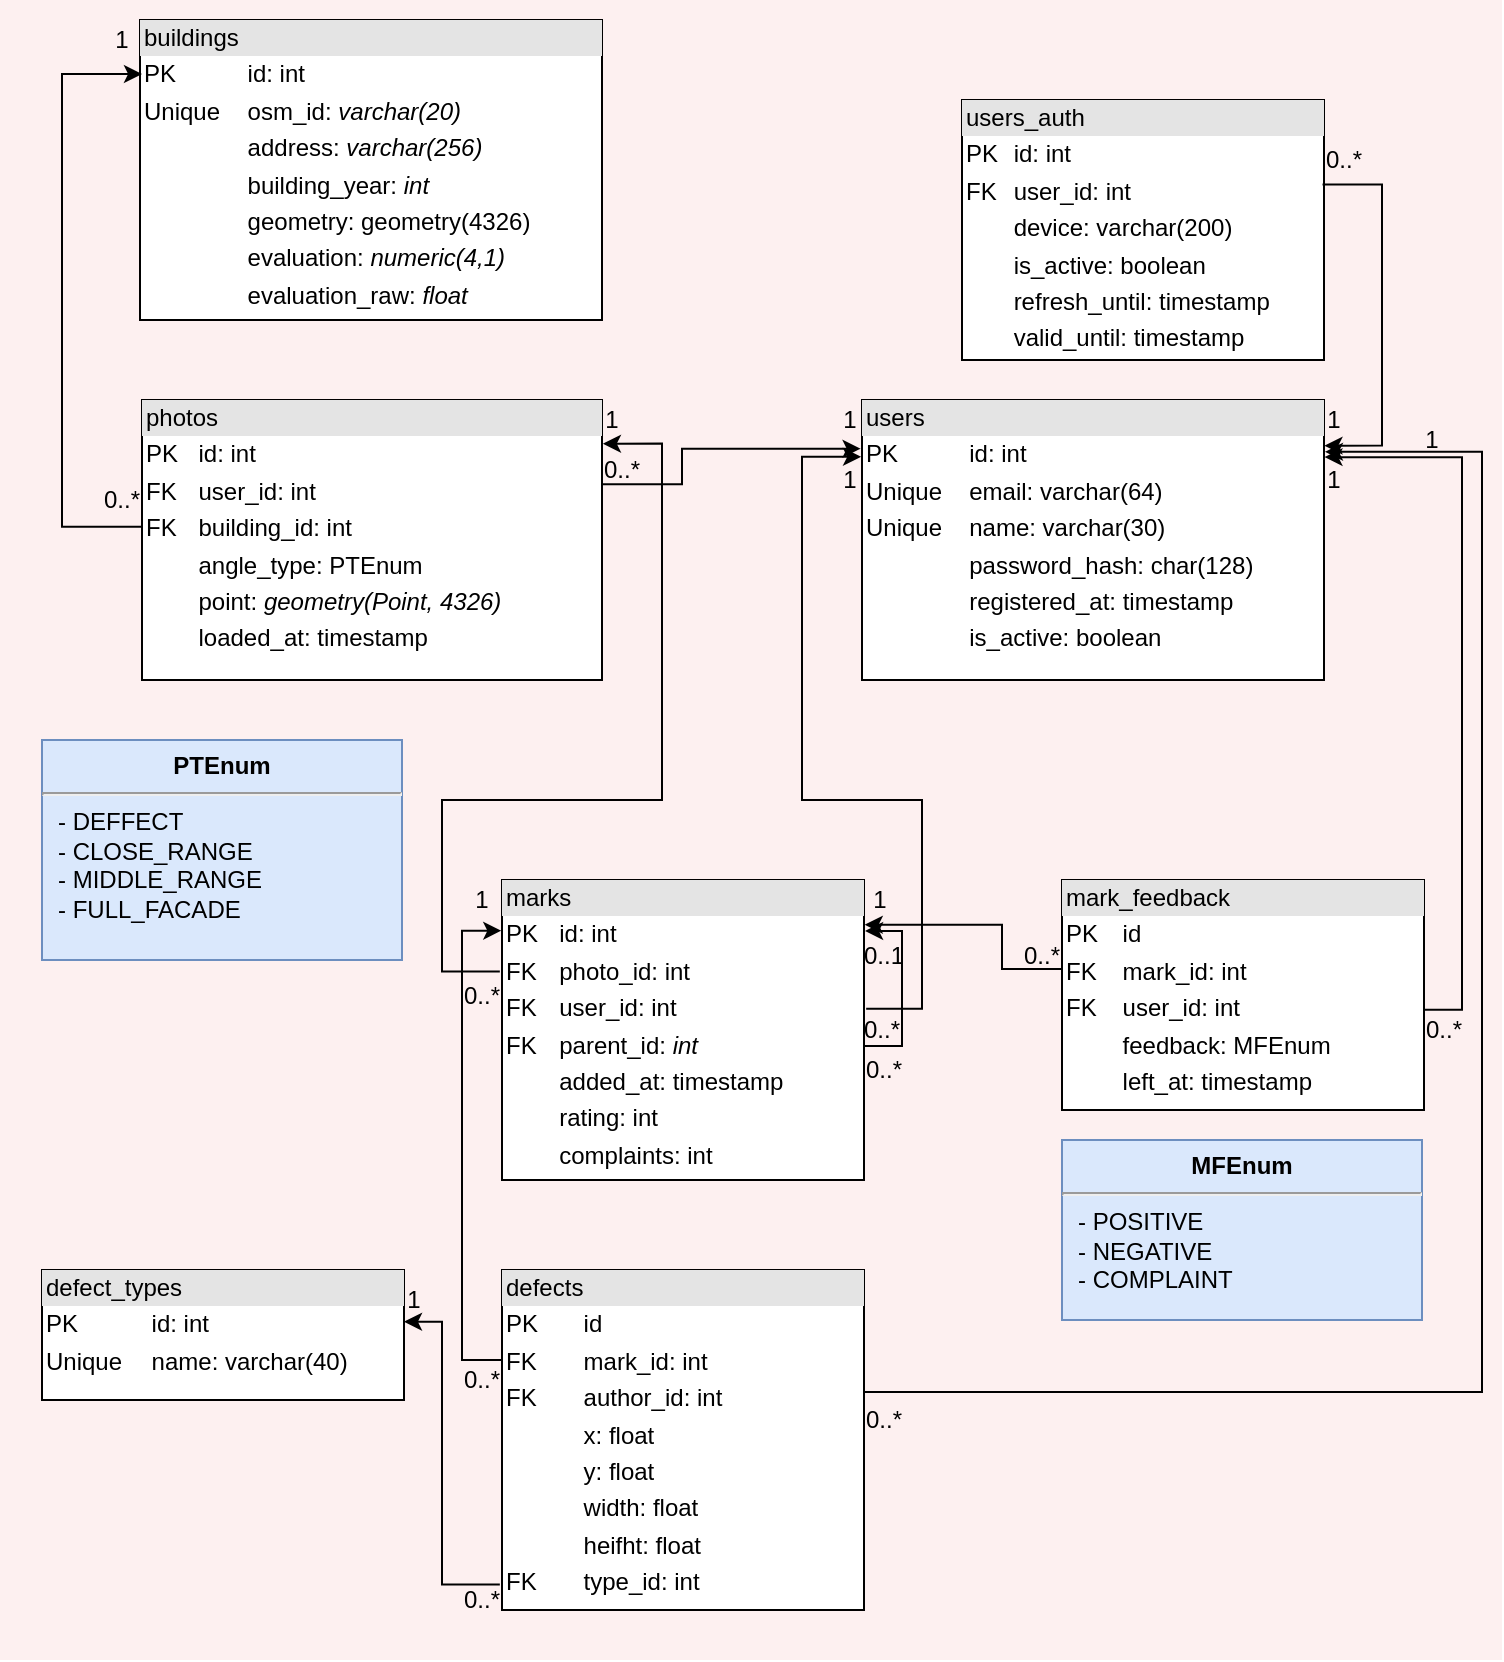 <mxfile version="20.7.4" type="device" pages="7"><diagram id="XPQuz5uALX01t993LkvH" name="database"><mxGraphModel dx="1179" dy="998" grid="1" gridSize="10" guides="1" tooltips="1" connect="1" arrows="1" fold="1" page="1" pageScale="1" pageWidth="827" pageHeight="1169" math="0" shadow="0"><root><mxCell id="0"/><mxCell id="1" parent="0"/><mxCell id="Zn7X83Tqhm018F-1oOVI-2" value="" style="rounded=0;whiteSpace=wrap;html=1;fillColor=#f8cecc;strokeColor=none;opacity=30;" vertex="1" parent="1"><mxGeometry x="9" y="10" width="751" height="830" as="geometry"/></mxCell><mxCell id="qNFIgm8YwUwvp63JHFky-1" value="&lt;div style=&quot;box-sizing: border-box ; width: 100% ; background: #e4e4e4 ; padding: 2px&quot;&gt;photos&lt;/div&gt;&lt;table style=&quot;width: 100% ; font-size: 1em&quot; cellpadding=&quot;2&quot; cellspacing=&quot;0&quot;&gt;&lt;tbody&gt;&lt;tr&gt;&lt;td&gt;PK&lt;/td&gt;&lt;td&gt;id: int&lt;/td&gt;&lt;/tr&gt;&lt;tr&gt;&lt;td&gt;FK&lt;/td&gt;&lt;td&gt;user_id: int&lt;/td&gt;&lt;/tr&gt;&lt;tr&gt;&lt;td&gt;FK&lt;/td&gt;&lt;td&gt;building_id: int&lt;/td&gt;&lt;/tr&gt;&lt;tr&gt;&lt;td&gt;&lt;br&gt;&lt;/td&gt;&lt;td&gt;angle_type: PTEnum&lt;/td&gt;&lt;/tr&gt;&lt;tr&gt;&lt;td&gt;&lt;br&gt;&lt;/td&gt;&lt;td&gt;point: &lt;i&gt;geometry(Point, 4326)&lt;/i&gt;&lt;/td&gt;&lt;/tr&gt;&lt;tr&gt;&lt;td&gt;&lt;br&gt;&lt;/td&gt;&lt;td&gt;loaded_at: timestamp&lt;/td&gt;&lt;/tr&gt;&lt;/tbody&gt;&lt;/table&gt;" style="verticalAlign=top;align=left;overflow=fill;html=1;" parent="1" vertex="1"><mxGeometry x="80" y="210" width="230" height="140" as="geometry"/></mxCell><mxCell id="qNFIgm8YwUwvp63JHFky-2" value="&lt;div style=&quot;box-sizing: border-box ; width: 100% ; background: #e4e4e4 ; padding: 2px&quot;&gt;users&lt;/div&gt;&lt;table style=&quot;width: 100% ; font-size: 1em&quot; cellpadding=&quot;2&quot; cellspacing=&quot;0&quot;&gt;&lt;tbody&gt;&lt;tr&gt;&lt;td&gt;PK&lt;/td&gt;&lt;td&gt;id: int&lt;/td&gt;&lt;/tr&gt;&lt;tr&gt;&lt;td&gt;Unique&lt;/td&gt;&lt;td&gt;email: varchar(64)&lt;/td&gt;&lt;/tr&gt;&lt;tr&gt;&lt;td&gt;Unique&lt;/td&gt;&lt;td&gt;name: varchar(30)&lt;/td&gt;&lt;/tr&gt;&lt;tr&gt;&lt;td&gt;&lt;br&gt;&lt;/td&gt;&lt;td&gt;password_hash: char(128)&lt;/td&gt;&lt;/tr&gt;&lt;tr&gt;&lt;td&gt;&lt;br&gt;&lt;/td&gt;&lt;td&gt;registered_at: timestamp&lt;/td&gt;&lt;/tr&gt;&lt;tr&gt;&lt;td&gt;&lt;br&gt;&lt;/td&gt;&lt;td&gt;is_active: boolean&lt;/td&gt;&lt;/tr&gt;&lt;/tbody&gt;&lt;/table&gt;" style="verticalAlign=top;align=left;overflow=fill;html=1;" parent="1" vertex="1"><mxGeometry x="440" y="210" width="231" height="140" as="geometry"/></mxCell><mxCell id="qNFIgm8YwUwvp63JHFky-3" value="&lt;div style=&quot;box-sizing: border-box ; width: 100% ; background: #e4e4e4 ; padding: 2px&quot;&gt;defects&lt;/div&gt;&lt;table style=&quot;width: 100% ; font-size: 1em&quot; cellpadding=&quot;2&quot; cellspacing=&quot;0&quot;&gt;&lt;tbody&gt;&lt;tr&gt;&lt;td&gt;PK&lt;/td&gt;&lt;td&gt;id&lt;/td&gt;&lt;/tr&gt;&lt;tr&gt;&lt;td&gt;FK&lt;/td&gt;&lt;td&gt;mark_id: int&lt;/td&gt;&lt;/tr&gt;&lt;tr&gt;&lt;td&gt;FK&lt;/td&gt;&lt;td&gt;author_id: int&lt;/td&gt;&lt;/tr&gt;&lt;tr&gt;&lt;td&gt;&lt;/td&gt;&lt;td&gt;x: float&lt;/td&gt;&lt;/tr&gt;&lt;tr&gt;&lt;td&gt;&lt;br&gt;&lt;/td&gt;&lt;td&gt;y: float&lt;/td&gt;&lt;/tr&gt;&lt;tr&gt;&lt;td&gt;&lt;br&gt;&lt;/td&gt;&lt;td&gt;width: float&lt;/td&gt;&lt;/tr&gt;&lt;tr&gt;&lt;td&gt;&lt;br&gt;&lt;/td&gt;&lt;td&gt;heifht: float&lt;/td&gt;&lt;/tr&gt;&lt;tr&gt;&lt;td&gt;FK&lt;/td&gt;&lt;td&gt;type_id: int&lt;br&gt;&lt;/td&gt;&lt;/tr&gt;&lt;/tbody&gt;&lt;/table&gt;" style="verticalAlign=top;align=left;overflow=fill;html=1;" parent="1" vertex="1"><mxGeometry x="260" y="645" width="181" height="170" as="geometry"/></mxCell><mxCell id="qNFIgm8YwUwvp63JHFky-4" value="&lt;div style=&quot;box-sizing: border-box ; width: 100% ; background: #e4e4e4 ; padding: 2px&quot;&gt;marks&lt;/div&gt;&lt;table style=&quot;width: 100% ; font-size: 1em&quot; cellpadding=&quot;2&quot; cellspacing=&quot;0&quot;&gt;&lt;tbody&gt;&lt;tr&gt;&lt;td&gt;PK&lt;/td&gt;&lt;td&gt;id: int&lt;/td&gt;&lt;/tr&gt;&lt;tr&gt;&lt;td&gt;FK&lt;/td&gt;&lt;td&gt;photo_id: int&lt;/td&gt;&lt;/tr&gt;&lt;tr&gt;&lt;td&gt;FK&lt;/td&gt;&lt;td&gt;user_id: int&lt;br&gt;&lt;/td&gt;&lt;/tr&gt;&lt;tr&gt;&lt;td&gt;FK&lt;/td&gt;&lt;td&gt;parent_id: &lt;i&gt;int&lt;/i&gt;&lt;/td&gt;&lt;/tr&gt;&lt;tr&gt;&lt;td&gt;&lt;br&gt;&lt;/td&gt;&lt;td&gt;added_at: timestamp&lt;/td&gt;&lt;/tr&gt;&lt;tr&gt;&lt;td&gt;&lt;br&gt;&lt;/td&gt;&lt;td&gt;rating: int&lt;/td&gt;&lt;/tr&gt;&lt;tr&gt;&lt;td&gt;&lt;br&gt;&lt;/td&gt;&lt;td&gt;complaints: int&lt;/td&gt;&lt;/tr&gt;&lt;/tbody&gt;&lt;/table&gt;" style="verticalAlign=top;align=left;overflow=fill;html=1;" parent="1" vertex="1"><mxGeometry x="260" y="450" width="181" height="150" as="geometry"/></mxCell><mxCell id="qNFIgm8YwUwvp63JHFky-5" value="&lt;div style=&quot;box-sizing: border-box ; width: 100% ; background: #e4e4e4 ; padding: 2px&quot;&gt;mark_feedback&lt;/div&gt;&lt;table style=&quot;width: 100% ; font-size: 1em&quot; cellpadding=&quot;2&quot; cellspacing=&quot;0&quot;&gt;&lt;tbody&gt;&lt;tr&gt;&lt;td&gt;PK&lt;/td&gt;&lt;td&gt;id&lt;/td&gt;&lt;/tr&gt;&lt;tr&gt;&lt;td&gt;FK&lt;/td&gt;&lt;td&gt;mark_id: int&lt;/td&gt;&lt;/tr&gt;&lt;tr&gt;&lt;td&gt;FK&lt;/td&gt;&lt;td&gt;user_id: int&lt;/td&gt;&lt;/tr&gt;&lt;tr&gt;&lt;td&gt;&lt;br&gt;&lt;/td&gt;&lt;td&gt;feedback: MFEnum&lt;/td&gt;&lt;/tr&gt;&lt;tr&gt;&lt;td&gt;&lt;br&gt;&lt;/td&gt;&lt;td&gt;left_at: timestamp&lt;/td&gt;&lt;/tr&gt;&lt;/tbody&gt;&lt;/table&gt;" style="verticalAlign=top;align=left;overflow=fill;html=1;" parent="1" vertex="1"><mxGeometry x="540" y="450" width="181" height="115" as="geometry"/></mxCell><mxCell id="qNFIgm8YwUwvp63JHFky-6" value="&lt;div style=&quot;box-sizing: border-box ; width: 100% ; background: #e4e4e4 ; padding: 2px&quot;&gt;users_auth&lt;/div&gt;&lt;table style=&quot;width: 100% ; font-size: 1em&quot; cellpadding=&quot;2&quot; cellspacing=&quot;0&quot;&gt;&lt;tbody&gt;&lt;tr&gt;&lt;td&gt;PK&lt;/td&gt;&lt;td&gt;id: int&lt;/td&gt;&lt;/tr&gt;&lt;tr&gt;&lt;td&gt;FK&lt;/td&gt;&lt;td&gt;user_id: int&lt;/td&gt;&lt;/tr&gt;&lt;tr&gt;&lt;td&gt;&lt;/td&gt;&lt;td&gt;device: varchar(200)&lt;/td&gt;&lt;/tr&gt;&lt;tr&gt;&lt;td&gt;&lt;br&gt;&lt;/td&gt;&lt;td&gt;is_active: boolean&lt;/td&gt;&lt;/tr&gt;&lt;tr&gt;&lt;td&gt;&lt;br&gt;&lt;/td&gt;&lt;td&gt;refresh_until: timestamp&lt;/td&gt;&lt;/tr&gt;&lt;tr&gt;&lt;td&gt;&lt;br&gt;&lt;/td&gt;&lt;td&gt;valid_until: timestamp&lt;/td&gt;&lt;/tr&gt;&lt;/tbody&gt;&lt;/table&gt;" style="verticalAlign=top;align=left;overflow=fill;html=1;" parent="1" vertex="1"><mxGeometry x="490" y="60" width="181" height="130" as="geometry"/></mxCell><mxCell id="qNFIgm8YwUwvp63JHFky-7" value="&lt;div style=&quot;box-sizing: border-box ; width: 100% ; background: #e4e4e4 ; padding: 2px&quot;&gt;defect_types&lt;/div&gt;&lt;table style=&quot;width: 100% ; font-size: 1em&quot; cellpadding=&quot;2&quot; cellspacing=&quot;0&quot;&gt;&lt;tbody&gt;&lt;tr&gt;&lt;td&gt;PK&lt;/td&gt;&lt;td&gt;id: int&lt;/td&gt;&lt;/tr&gt;&lt;tr&gt;&lt;td&gt;Unique&lt;/td&gt;&lt;td&gt;name: varchar(40)&lt;/td&gt;&lt;/tr&gt;&lt;/tbody&gt;&lt;/table&gt;" style="verticalAlign=top;align=left;overflow=fill;html=1;" parent="1" vertex="1"><mxGeometry x="30" y="645" width="181" height="65" as="geometry"/></mxCell><mxCell id="qNFIgm8YwUwvp63JHFky-8" value="&lt;p style=&quot;margin: 0px ; margin-top: 6px ; text-align: center&quot;&gt;&lt;b&gt;PTEnum&lt;/b&gt;&lt;/p&gt;&lt;hr&gt;&lt;p style=&quot;margin: 0px ; margin-left: 8px&quot;&gt;- DEFFECT&lt;/p&gt;&lt;p style=&quot;margin: 0px ; margin-left: 8px&quot;&gt;- CLOSE_RANGE&lt;br&gt;- MIDDLE_RANGE&lt;/p&gt;&lt;p style=&quot;margin: 0px ; margin-left: 8px&quot;&gt;- FULL_FACADE&lt;/p&gt;" style="align=left;overflow=fill;html=1;dropTarget=0;fillColor=#dae8fc;strokeColor=#6c8ebf;" parent="1" vertex="1"><mxGeometry x="30" y="380" width="180" height="110" as="geometry"/></mxCell><mxCell id="qNFIgm8YwUwvp63JHFky-10" value="&lt;p style=&quot;margin: 0px ; margin-top: 6px ; text-align: center&quot;&gt;&lt;b&gt;MFEnum&lt;/b&gt;&lt;/p&gt;&lt;hr&gt;&lt;p style=&quot;margin: 0px ; margin-left: 8px&quot;&gt;- POSITIVE&lt;/p&gt;&lt;p style=&quot;margin: 0px ; margin-left: 8px&quot;&gt;- NEGATIVE&lt;br&gt;- COMPLAINT&lt;br&gt;&lt;/p&gt;" style="align=left;overflow=fill;html=1;dropTarget=0;fillColor=#dae8fc;strokeColor=#6c8ebf;" parent="1" vertex="1"><mxGeometry x="540" y="580" width="180" height="90" as="geometry"/></mxCell><mxCell id="qNFIgm8YwUwvp63JHFky-11" value="&lt;div style=&quot;box-sizing: border-box ; width: 100% ; background: #e4e4e4 ; padding: 2px&quot;&gt;buildings&lt;/div&gt;&lt;table style=&quot;width: 100% ; font-size: 1em&quot; cellpadding=&quot;2&quot; cellspacing=&quot;0&quot;&gt;&lt;tbody&gt;&lt;tr&gt;&lt;td&gt;PK&lt;/td&gt;&lt;td&gt;id: int&lt;/td&gt;&lt;/tr&gt;&lt;tr&gt;&lt;td&gt;Unique&lt;/td&gt;&lt;td&gt;osm_id: &lt;i&gt;varchar(20)&lt;/i&gt;&lt;/td&gt;&lt;/tr&gt;&lt;tr&gt;&lt;td&gt;&lt;br&gt;&lt;/td&gt;&lt;td&gt;address: &lt;i&gt;varchar(256)&lt;/i&gt;&lt;/td&gt;&lt;/tr&gt;&lt;tr&gt;&lt;td&gt;&lt;br&gt;&lt;/td&gt;&lt;td&gt;building_year: &lt;i&gt;int&lt;/i&gt;&lt;/td&gt;&lt;/tr&gt;&lt;tr&gt;&lt;td&gt;&lt;br&gt;&lt;/td&gt;&lt;td&gt;geometry: geometry(4326)&lt;/td&gt;&lt;/tr&gt;&lt;tr&gt;&lt;td&gt;&lt;br&gt;&lt;/td&gt;&lt;td&gt;evaluation: &lt;i&gt;numeric(4,1)&lt;/i&gt;&lt;/td&gt;&lt;/tr&gt;&lt;tr&gt;&lt;td&gt;&lt;br&gt;&lt;/td&gt;&lt;td&gt;evaluation_raw: &lt;i&gt;float&lt;/i&gt;&lt;/td&gt;&lt;/tr&gt;&lt;/tbody&gt;&lt;/table&gt;" style="verticalAlign=top;align=left;overflow=fill;html=1;" parent="1" vertex="1"><mxGeometry x="79" y="20" width="231" height="150" as="geometry"/></mxCell><mxCell id="SFe7SFT6Ol3gHKqa6OGX-1" value="" style="endArrow=classic;html=1;rounded=0;exitX=-0.001;exitY=0.453;exitDx=0;exitDy=0;exitPerimeter=0;edgeStyle=orthogonalEdgeStyle;" parent="1" source="qNFIgm8YwUwvp63JHFky-1" edge="1"><mxGeometry width="50" height="50" relative="1" as="geometry"><mxPoint x="40" y="260" as="sourcePoint"/><mxPoint x="80" y="47" as="targetPoint"/><Array as="points"><mxPoint x="40" y="273"/><mxPoint x="40" y="47"/><mxPoint x="80" y="47"/></Array></mxGeometry></mxCell><mxCell id="SFe7SFT6Ol3gHKqa6OGX-3" value="" style="endArrow=classic;html=1;rounded=0;exitX=-0.006;exitY=0.305;exitDx=0;exitDy=0;exitPerimeter=0;edgeStyle=orthogonalEdgeStyle;entryX=1.002;entryY=0.156;entryDx=0;entryDy=0;entryPerimeter=0;" parent="1" source="qNFIgm8YwUwvp63JHFky-4" target="qNFIgm8YwUwvp63JHFky-1" edge="1"><mxGeometry width="50" height="50" relative="1" as="geometry"><mxPoint x="259.16" y="501.68" as="sourcePoint"/><mxPoint x="441" y="270.03" as="targetPoint"/><Array as="points"><mxPoint x="230" y="496"/><mxPoint x="230" y="410"/><mxPoint x="340" y="410"/><mxPoint x="340" y="232"/></Array></mxGeometry></mxCell><mxCell id="SFe7SFT6Ol3gHKqa6OGX-4" value="" style="endArrow=classic;html=1;rounded=0;exitX=1;exitY=0.553;exitDx=0;exitDy=0;exitPerimeter=0;edgeStyle=orthogonalEdgeStyle;entryX=1.003;entryY=0.17;entryDx=0;entryDy=0;entryPerimeter=0;" parent="1" source="qNFIgm8YwUwvp63JHFky-4" target="qNFIgm8YwUwvp63JHFky-4" edge="1"><mxGeometry width="50" height="50" relative="1" as="geometry"><mxPoint x="530.16" y="551.65" as="sourcePoint"/><mxPoint x="712" y="320" as="targetPoint"/><Array as="points"><mxPoint x="460" y="533"/><mxPoint x="460" y="476"/></Array></mxGeometry></mxCell><mxCell id="SFe7SFT6Ol3gHKqa6OGX-6" value="" style="endArrow=classic;html=1;rounded=0;exitX=1.006;exitY=0.429;exitDx=0;exitDy=0;exitPerimeter=0;edgeStyle=orthogonalEdgeStyle;entryX=-0.002;entryY=0.203;entryDx=0;entryDy=0;entryPerimeter=0;" parent="1" source="qNFIgm8YwUwvp63JHFky-4" target="qNFIgm8YwUwvp63JHFky-2" edge="1"><mxGeometry width="50" height="50" relative="1" as="geometry"><mxPoint x="451" y="542.95" as="sourcePoint"/><mxPoint x="450.638" y="482.95" as="targetPoint"/><Array as="points"><mxPoint x="470" y="514"/><mxPoint x="470" y="410"/><mxPoint x="410" y="410"/><mxPoint x="410" y="238"/></Array></mxGeometry></mxCell><mxCell id="SFe7SFT6Ol3gHKqa6OGX-7" value="" style="endArrow=classic;html=1;rounded=0;exitX=0;exitY=0.387;exitDx=0;exitDy=0;exitPerimeter=0;edgeStyle=orthogonalEdgeStyle;entryX=1.002;entryY=0.149;entryDx=0;entryDy=0;entryPerimeter=0;" parent="1" source="qNFIgm8YwUwvp63JHFky-5" target="qNFIgm8YwUwvp63JHFky-4" edge="1"><mxGeometry width="50" height="50" relative="1" as="geometry"><mxPoint x="451" y="542.95" as="sourcePoint"/><mxPoint x="450.638" y="482.95" as="targetPoint"/><Array as="points"><mxPoint x="510" y="495"/><mxPoint x="510" y="472"/></Array></mxGeometry></mxCell><mxCell id="SFe7SFT6Ol3gHKqa6OGX-8" value="" style="endArrow=classic;html=1;rounded=0;exitX=1.001;exitY=0.564;exitDx=0;exitDy=0;exitPerimeter=0;edgeStyle=orthogonalEdgeStyle;entryX=1.001;entryY=0.204;entryDx=0;entryDy=0;entryPerimeter=0;" parent="1" source="qNFIgm8YwUwvp63JHFky-5" target="qNFIgm8YwUwvp63JHFky-2" edge="1"><mxGeometry width="50" height="50" relative="1" as="geometry"><mxPoint x="550" y="504.505" as="sourcePoint"/><mxPoint x="451.181" y="485.8" as="targetPoint"/><Array as="points"><mxPoint x="740" y="515"/><mxPoint x="740" y="239"/></Array></mxGeometry></mxCell><mxCell id="SFe7SFT6Ol3gHKqa6OGX-9" value="" style="endArrow=classic;html=1;rounded=0;exitX=0.996;exitY=0.325;exitDx=0;exitDy=0;exitPerimeter=0;edgeStyle=orthogonalEdgeStyle;entryX=1.001;entryY=0.163;entryDx=0;entryDy=0;entryPerimeter=0;" parent="1" source="qNFIgm8YwUwvp63JHFky-6" target="qNFIgm8YwUwvp63JHFky-2" edge="1"><mxGeometry width="50" height="50" relative="1" as="geometry"><mxPoint x="451" y="542.95" as="sourcePoint"/><mxPoint x="450.638" y="482.95" as="targetPoint"/><Array as="points"><mxPoint x="700" y="102"/><mxPoint x="700" y="233"/></Array></mxGeometry></mxCell><mxCell id="SFe7SFT6Ol3gHKqa6OGX-10" value="" style="endArrow=classic;html=1;rounded=0;exitX=-0.006;exitY=0.925;exitDx=0;exitDy=0;exitPerimeter=0;edgeStyle=orthogonalEdgeStyle;entryX=1;entryY=0.398;entryDx=0;entryDy=0;entryPerimeter=0;" parent="1" source="qNFIgm8YwUwvp63JHFky-3" target="qNFIgm8YwUwvp63JHFky-7" edge="1"><mxGeometry width="50" height="50" relative="1" as="geometry"><mxPoint x="220" y="767.46" as="sourcePoint"/><mxPoint x="220.543" y="710.01" as="targetPoint"/><Array as="points"><mxPoint x="230" y="802"/><mxPoint x="230" y="671"/></Array></mxGeometry></mxCell><mxCell id="SFe7SFT6Ol3gHKqa6OGX-11" value="" style="endArrow=classic;html=1;rounded=0;edgeStyle=orthogonalEdgeStyle;entryX=-0.002;entryY=0.169;entryDx=0;entryDy=0;entryPerimeter=0;" parent="1" target="qNFIgm8YwUwvp63JHFky-4" edge="1"><mxGeometry width="50" height="50" relative="1" as="geometry"><mxPoint x="260" y="690" as="sourcePoint"/><mxPoint x="221" y="680.87" as="targetPoint"/><Array as="points"><mxPoint x="240" y="690"/><mxPoint x="240" y="475"/></Array></mxGeometry></mxCell><mxCell id="SFe7SFT6Ol3gHKqa6OGX-12" value="" style="endArrow=classic;html=1;rounded=0;exitX=0.998;exitY=0.301;exitDx=0;exitDy=0;exitPerimeter=0;edgeStyle=orthogonalEdgeStyle;entryX=-0.003;entryY=0.174;entryDx=0;entryDy=0;entryPerimeter=0;" parent="1" source="qNFIgm8YwUwvp63JHFky-1" target="qNFIgm8YwUwvp63JHFky-2" edge="1"><mxGeometry width="50" height="50" relative="1" as="geometry"><mxPoint x="737.914" y="421.38" as="sourcePoint"/><mxPoint x="690" y="290.0" as="targetPoint"/><Array as="points"><mxPoint x="350" y="252"/><mxPoint x="350" y="234"/></Array></mxGeometry></mxCell><mxCell id="SFe7SFT6Ol3gHKqa6OGX-13" value="" style="endArrow=classic;html=1;rounded=0;exitX=1;exitY=0.359;exitDx=0;exitDy=0;exitPerimeter=0;edgeStyle=orthogonalEdgeStyle;entryX=1.002;entryY=0.185;entryDx=0;entryDy=0;entryPerimeter=0;" parent="1" source="qNFIgm8YwUwvp63JHFky-3" target="qNFIgm8YwUwvp63JHFky-2" edge="1"><mxGeometry width="50" height="50" relative="1" as="geometry"><mxPoint x="460" y="710.0" as="sourcePoint"/><mxPoint x="460.543" y="652.55" as="targetPoint"/><Array as="points"><mxPoint x="750" y="706"/><mxPoint x="750" y="236"/></Array></mxGeometry></mxCell><mxCell id="SFe7SFT6Ol3gHKqa6OGX-14" value="1" style="text;html=1;strokeColor=none;fillColor=none;align=center;verticalAlign=middle;whiteSpace=wrap;rounded=0;" parent="1" vertex="1"><mxGeometry x="65" y="20" width="10" height="20" as="geometry"/></mxCell><mxCell id="SFe7SFT6Ol3gHKqa6OGX-15" value="0..*" style="text;html=1;strokeColor=none;fillColor=none;align=center;verticalAlign=middle;whiteSpace=wrap;rounded=0;" parent="1" vertex="1"><mxGeometry x="60" y="250" width="20" height="20" as="geometry"/></mxCell><mxCell id="SFe7SFT6Ol3gHKqa6OGX-16" value="0..*" style="text;html=1;strokeColor=none;fillColor=none;align=center;verticalAlign=middle;whiteSpace=wrap;rounded=0;" parent="1" vertex="1"><mxGeometry x="240" y="497.5" width="20" height="20" as="geometry"/></mxCell><mxCell id="SFe7SFT6Ol3gHKqa6OGX-17" value="1" style="text;html=1;strokeColor=none;fillColor=none;align=center;verticalAlign=middle;whiteSpace=wrap;rounded=0;" parent="1" vertex="1"><mxGeometry x="310" y="210" width="10" height="20" as="geometry"/></mxCell><mxCell id="SFe7SFT6Ol3gHKqa6OGX-18" value="1" style="text;html=1;strokeColor=none;fillColor=none;align=center;verticalAlign=middle;whiteSpace=wrap;rounded=0;" parent="1" vertex="1"><mxGeometry x="429" y="210" width="10" height="20" as="geometry"/></mxCell><mxCell id="SFe7SFT6Ol3gHKqa6OGX-19" value="0..*" style="text;html=1;strokeColor=none;fillColor=none;align=center;verticalAlign=middle;whiteSpace=wrap;rounded=0;" parent="1" vertex="1"><mxGeometry x="310" y="235" width="20" height="20" as="geometry"/></mxCell><mxCell id="SFe7SFT6Ol3gHKqa6OGX-20" value="1" style="text;html=1;strokeColor=none;fillColor=none;align=center;verticalAlign=middle;whiteSpace=wrap;rounded=0;" parent="1" vertex="1"><mxGeometry x="429" y="240" width="10" height="20" as="geometry"/></mxCell><mxCell id="SFe7SFT6Ol3gHKqa6OGX-21" value="1" style="text;html=1;strokeColor=none;fillColor=none;align=center;verticalAlign=middle;whiteSpace=wrap;rounded=0;" parent="1" vertex="1"><mxGeometry x="671" y="210" width="10" height="20" as="geometry"/></mxCell><mxCell id="SFe7SFT6Ol3gHKqa6OGX-22" value="1" style="text;html=1;strokeColor=none;fillColor=none;align=center;verticalAlign=middle;whiteSpace=wrap;rounded=0;" parent="1" vertex="1"><mxGeometry x="671" y="240" width="10" height="20" as="geometry"/></mxCell><mxCell id="SFe7SFT6Ol3gHKqa6OGX-23" value="1" style="text;html=1;strokeColor=none;fillColor=none;align=center;verticalAlign=middle;whiteSpace=wrap;rounded=0;" parent="1" vertex="1"><mxGeometry x="720" y="220" width="10" height="20" as="geometry"/></mxCell><mxCell id="SFe7SFT6Ol3gHKqa6OGX-24" value="0..*" style="text;html=1;strokeColor=none;fillColor=none;align=center;verticalAlign=middle;whiteSpace=wrap;rounded=0;" parent="1" vertex="1"><mxGeometry x="671" y="80" width="20" height="20" as="geometry"/></mxCell><mxCell id="SFe7SFT6Ol3gHKqa6OGX-25" value="0..*" style="text;html=1;strokeColor=none;fillColor=none;align=center;verticalAlign=middle;whiteSpace=wrap;rounded=0;" parent="1" vertex="1"><mxGeometry x="721" y="515" width="20" height="20" as="geometry"/></mxCell><mxCell id="SFe7SFT6Ol3gHKqa6OGX-26" value="0..*" style="text;html=1;strokeColor=none;fillColor=none;align=center;verticalAlign=middle;whiteSpace=wrap;rounded=0;" parent="1" vertex="1"><mxGeometry x="441" y="710" width="20" height="20" as="geometry"/></mxCell><mxCell id="SFe7SFT6Ol3gHKqa6OGX-27" value="0..*" style="text;html=1;strokeColor=none;fillColor=none;align=center;verticalAlign=middle;whiteSpace=wrap;rounded=0;" parent="1" vertex="1"><mxGeometry x="240" y="800" width="20" height="20" as="geometry"/></mxCell><mxCell id="SFe7SFT6Ol3gHKqa6OGX-28" value="1" style="text;html=1;strokeColor=none;fillColor=none;align=center;verticalAlign=middle;whiteSpace=wrap;rounded=0;" parent="1" vertex="1"><mxGeometry x="211" y="650" width="10" height="20" as="geometry"/></mxCell><mxCell id="SFe7SFT6Ol3gHKqa6OGX-29" value="1" style="text;html=1;strokeColor=none;fillColor=none;align=center;verticalAlign=middle;whiteSpace=wrap;rounded=0;" parent="1" vertex="1"><mxGeometry x="245" y="450" width="10" height="20" as="geometry"/></mxCell><mxCell id="SFe7SFT6Ol3gHKqa6OGX-30" value="0..*" style="text;html=1;strokeColor=none;fillColor=none;align=center;verticalAlign=middle;whiteSpace=wrap;rounded=0;" parent="1" vertex="1"><mxGeometry x="441" y="535" width="20" height="20" as="geometry"/></mxCell><mxCell id="SFe7SFT6Ol3gHKqa6OGX-32" value="0..1" style="text;html=1;strokeColor=none;fillColor=none;align=center;verticalAlign=middle;whiteSpace=wrap;rounded=0;" parent="1" vertex="1"><mxGeometry x="441" y="477.5" width="20" height="20" as="geometry"/></mxCell><mxCell id="SFe7SFT6Ol3gHKqa6OGX-34" value="0..*" style="text;html=1;strokeColor=none;fillColor=none;align=center;verticalAlign=middle;whiteSpace=wrap;rounded=0;" parent="1" vertex="1"><mxGeometry x="440" y="515" width="20" height="20" as="geometry"/></mxCell><mxCell id="SFe7SFT6Ol3gHKqa6OGX-36" value="1" style="text;html=1;strokeColor=none;fillColor=none;align=center;verticalAlign=middle;whiteSpace=wrap;rounded=0;" parent="1" vertex="1"><mxGeometry x="444" y="450" width="10" height="20" as="geometry"/></mxCell><mxCell id="SFe7SFT6Ol3gHKqa6OGX-37" value="0..*" style="text;html=1;strokeColor=none;fillColor=none;align=center;verticalAlign=middle;whiteSpace=wrap;rounded=0;" parent="1" vertex="1"><mxGeometry x="520" y="477.5" width="20" height="20" as="geometry"/></mxCell><mxCell id="SFe7SFT6Ol3gHKqa6OGX-38" value="0..*" style="text;html=1;strokeColor=none;fillColor=none;align=center;verticalAlign=middle;whiteSpace=wrap;rounded=0;" parent="1" vertex="1"><mxGeometry x="240" y="690" width="20" height="20" as="geometry"/></mxCell></root></mxGraphModel></diagram><diagram id="lnwTP_kweADzpXuWhw4D" name="deployment-classifier"><mxGraphModel dx="932" dy="588" grid="1" gridSize="10" guides="1" tooltips="1" connect="1" arrows="1" fold="1" page="1" pageScale="1" pageWidth="827" pageHeight="1169" math="0" shadow="0"><root><mxCell id="0"/><mxCell id="1" parent="0"/><mxCell id="GbBqLv2XgiqpW0cxDQtd-8" value="" style="group" parent="1" vertex="1" connectable="0"><mxGeometry x="260" y="260" width="230" height="180" as="geometry"/></mxCell><mxCell id="GbBqLv2XgiqpW0cxDQtd-1" value="«device&lt;font style=&quot;font-size: 12px;&quot;&gt;»&lt;br&gt;Server&lt;br&gt;&lt;/font&gt;" style="verticalAlign=top;align=center;spacingTop=8;spacingLeft=2;spacingRight=12;shape=cube;size=10;direction=south;fontStyle=0;html=1;" parent="GbBqLv2XgiqpW0cxDQtd-8" vertex="1"><mxGeometry width="230" height="180" as="geometry"/></mxCell><mxCell id="GbBqLv2XgiqpW0cxDQtd-2" value="«execution environment&lt;font style=&quot;font-size: 12px;&quot;&gt;»&lt;br&gt;Linux Ubuntu 22.04&lt;br&gt;&lt;/font&gt;" style="verticalAlign=top;align=center;spacingTop=8;spacingLeft=2;spacingRight=12;shape=cube;size=10;direction=south;fontStyle=0;html=1;" parent="GbBqLv2XgiqpW0cxDQtd-8" vertex="1"><mxGeometry x="10" y="50" width="200" height="120" as="geometry"/></mxCell><mxCell id="GbBqLv2XgiqpW0cxDQtd-5" value="nginx proxy server" style="html=1;dropTarget=0;fontSize=12;align=center;spacingRight=30;" parent="GbBqLv2XgiqpW0cxDQtd-8" vertex="1"><mxGeometry x="20" y="110" width="150" height="50" as="geometry"/></mxCell><mxCell id="GbBqLv2XgiqpW0cxDQtd-6" value="" style="shape=module;jettyWidth=8;jettyHeight=4;fontSize=12;" parent="GbBqLv2XgiqpW0cxDQtd-5" vertex="1"><mxGeometry x="1" width="20" height="20" relative="1" as="geometry"><mxPoint x="-27" y="7" as="offset"/></mxGeometry></mxCell><mxCell id="GbBqLv2XgiqpW0cxDQtd-9" value="" style="group" parent="1" vertex="1" connectable="0"><mxGeometry x="30" y="60" width="230" height="180" as="geometry"/></mxCell><mxCell id="GbBqLv2XgiqpW0cxDQtd-10" value="«device&lt;font style=&quot;font-size: 12px;&quot;&gt;»&lt;br&gt;Server&lt;br&gt;&lt;/font&gt;" style="verticalAlign=top;align=center;spacingTop=8;spacingLeft=2;spacingRight=12;shape=cube;size=10;direction=south;fontStyle=0;html=1;" parent="GbBqLv2XgiqpW0cxDQtd-9" vertex="1"><mxGeometry width="230" height="180" as="geometry"/></mxCell><mxCell id="GbBqLv2XgiqpW0cxDQtd-11" value="«execution environment&lt;font style=&quot;font-size: 12px;&quot;&gt;»&lt;br&gt;Linux Ubuntu 22.04&lt;br&gt;&lt;/font&gt;" style="verticalAlign=top;align=center;spacingTop=8;spacingLeft=2;spacingRight=12;shape=cube;size=10;direction=south;fontStyle=0;html=1;" parent="GbBqLv2XgiqpW0cxDQtd-9" vertex="1"><mxGeometry x="10" y="50" width="200" height="120" as="geometry"/></mxCell><mxCell id="GbBqLv2XgiqpW0cxDQtd-12" value="classifier service&lt;br&gt;instance" style="html=1;dropTarget=0;fontSize=12;align=center;spacingRight=30;" parent="GbBqLv2XgiqpW0cxDQtd-9" vertex="1"><mxGeometry x="20" y="110" width="150" height="50" as="geometry"/></mxCell><mxCell id="GbBqLv2XgiqpW0cxDQtd-13" value="" style="shape=module;jettyWidth=8;jettyHeight=4;fontSize=12;" parent="GbBqLv2XgiqpW0cxDQtd-12" vertex="1"><mxGeometry x="1" width="20" height="20" relative="1" as="geometry"><mxPoint x="-27" y="7" as="offset"/></mxGeometry></mxCell><mxCell id="GbBqLv2XgiqpW0cxDQtd-14" value="&lt;span style=&quot;background-color: rgb(251, 251, 251);&quot;&gt;«&lt;/span&gt;protocol&lt;span style=&quot;background-color: rgb(251, 251, 251);&quot;&gt;»&lt;br&gt;http&lt;br&gt;&lt;/span&gt;" style="endArrow=none;html=1;rounded=0;fontSize=12;entryX=0.5;entryY=1;entryDx=0;entryDy=0;exitX=0;exitY=0.5;exitDx=0;exitDy=0;edgeStyle=orthogonalEdgeStyle;" parent="1" source="GbBqLv2XgiqpW0cxDQtd-5" target="GbBqLv2XgiqpW0cxDQtd-12" edge="1"><mxGeometry x="0.212" width="50" height="50" relative="1" as="geometry"><mxPoint x="170" y="350" as="sourcePoint"/><mxPoint x="220" y="300" as="targetPoint"/><mxPoint as="offset"/></mxGeometry></mxCell><mxCell id="GbBqLv2XgiqpW0cxDQtd-15" value="" style="group" parent="1" vertex="1" connectable="0"><mxGeometry x="490" y="60" width="230" height="180" as="geometry"/></mxCell><mxCell id="GbBqLv2XgiqpW0cxDQtd-16" value="«device&lt;font style=&quot;font-size: 12px;&quot;&gt;»&lt;br&gt;Server&lt;br&gt;&lt;/font&gt;" style="verticalAlign=top;align=center;spacingTop=8;spacingLeft=2;spacingRight=12;shape=cube;size=10;direction=south;fontStyle=0;html=1;" parent="GbBqLv2XgiqpW0cxDQtd-15" vertex="1"><mxGeometry width="230" height="180" as="geometry"/></mxCell><mxCell id="GbBqLv2XgiqpW0cxDQtd-17" value="«execution environment&lt;font style=&quot;font-size: 12px;&quot;&gt;»&lt;br&gt;Linux Ubuntu 22.04&lt;br&gt;&lt;/font&gt;" style="verticalAlign=top;align=center;spacingTop=8;spacingLeft=2;spacingRight=12;shape=cube;size=10;direction=south;fontStyle=0;html=1;" parent="GbBqLv2XgiqpW0cxDQtd-15" vertex="1"><mxGeometry x="10" y="50" width="200" height="120" as="geometry"/></mxCell><mxCell id="GbBqLv2XgiqpW0cxDQtd-18" value="classifier service&lt;br&gt;instance" style="html=1;dropTarget=0;fontSize=12;align=center;spacingRight=30;" parent="GbBqLv2XgiqpW0cxDQtd-15" vertex="1"><mxGeometry x="20" y="110" width="150" height="50" as="geometry"/></mxCell><mxCell id="GbBqLv2XgiqpW0cxDQtd-19" value="" style="shape=module;jettyWidth=8;jettyHeight=4;fontSize=12;" parent="GbBqLv2XgiqpW0cxDQtd-18" vertex="1"><mxGeometry x="1" width="20" height="20" relative="1" as="geometry"><mxPoint x="-27" y="7" as="offset"/></mxGeometry></mxCell><mxCell id="GbBqLv2XgiqpW0cxDQtd-20" value="&lt;span style=&quot;background-color: rgb(251, 251, 251);&quot;&gt;«&lt;/span&gt;protocol&lt;span style=&quot;background-color: rgb(251, 251, 251);&quot;&gt;»&lt;br&gt;http&lt;br&gt;&lt;/span&gt;" style="endArrow=none;html=1;rounded=0;fontSize=12;entryX=0.5;entryY=1;entryDx=0;entryDy=0;exitX=1;exitY=0.5;exitDx=0;exitDy=0;edgeStyle=orthogonalEdgeStyle;" parent="1" source="GbBqLv2XgiqpW0cxDQtd-5" target="GbBqLv2XgiqpW0cxDQtd-18" edge="1"><mxGeometry x="0.212" width="50" height="50" relative="1" as="geometry"><mxPoint x="290" y="465" as="sourcePoint"/><mxPoint x="135" y="230" as="targetPoint"/><mxPoint as="offset"/></mxGeometry></mxCell><mxCell id="GbBqLv2XgiqpW0cxDQtd-21" value="" style="group" parent="1" vertex="1" connectable="0"><mxGeometry x="260" y="510" width="230" height="180" as="geometry"/></mxCell><mxCell id="GbBqLv2XgiqpW0cxDQtd-22" value="«device&lt;font style=&quot;font-size: 12px;&quot;&gt;»&lt;br&gt;Server&lt;br&gt;&lt;/font&gt;" style="verticalAlign=top;align=center;spacingTop=8;spacingLeft=2;spacingRight=12;shape=cube;size=10;direction=south;fontStyle=0;html=1;" parent="GbBqLv2XgiqpW0cxDQtd-21" vertex="1"><mxGeometry width="230" height="180" as="geometry"/></mxCell><mxCell id="GbBqLv2XgiqpW0cxDQtd-23" value="«execution environment&lt;font style=&quot;font-size: 12px;&quot;&gt;»&lt;br&gt;Linux Ubuntu 22.04&lt;br&gt;&lt;/font&gt;" style="verticalAlign=top;align=center;spacingTop=8;spacingLeft=2;spacingRight=12;shape=cube;size=10;direction=south;fontStyle=0;html=1;" parent="GbBqLv2XgiqpW0cxDQtd-21" vertex="1"><mxGeometry x="10" y="50" width="200" height="120" as="geometry"/></mxCell><mxCell id="GbBqLv2XgiqpW0cxDQtd-24" value="backend service" style="html=1;dropTarget=0;fontSize=12;align=center;spacingRight=30;" parent="GbBqLv2XgiqpW0cxDQtd-21" vertex="1"><mxGeometry x="20" y="110" width="150" height="50" as="geometry"/></mxCell><mxCell id="GbBqLv2XgiqpW0cxDQtd-25" value="" style="shape=module;jettyWidth=8;jettyHeight=4;fontSize=12;" parent="GbBqLv2XgiqpW0cxDQtd-24" vertex="1"><mxGeometry x="1" width="20" height="20" relative="1" as="geometry"><mxPoint x="-27" y="7" as="offset"/></mxGeometry></mxCell><mxCell id="GbBqLv2XgiqpW0cxDQtd-26" value="&lt;span style=&quot;background-color: rgb(251, 251, 251);&quot;&gt;«&lt;/span&gt;protocol&lt;span style=&quot;background-color: rgb(251, 251, 251);&quot;&gt;»&lt;br&gt;http&lt;br&gt;&lt;/span&gt;" style="endArrow=none;html=1;rounded=0;fontSize=12;entryX=0;entryY=0.5;entryDx=0;entryDy=0;exitX=0.5;exitY=1;exitDx=0;exitDy=0;edgeStyle=orthogonalEdgeStyle;" parent="1" source="GbBqLv2XgiqpW0cxDQtd-5" target="GbBqLv2XgiqpW0cxDQtd-24" edge="1"><mxGeometry x="0.212" width="50" height="50" relative="1" as="geometry"><mxPoint x="290" y="405" as="sourcePoint"/><mxPoint x="135" y="230" as="targetPoint"/><Array as="points"><mxPoint x="355" y="490"/><mxPoint x="210" y="490"/><mxPoint x="210" y="645"/></Array><mxPoint as="offset"/></mxGeometry></mxCell></root></mxGraphModel></diagram><diagram id="ZUoKkTOhwro3G1kLbZOK" name="action-classifier"><mxGraphModel dx="792" dy="500" grid="1" gridSize="10" guides="1" tooltips="1" connect="1" arrows="1" fold="1" page="1" pageScale="1" pageWidth="827" pageHeight="1169" math="0" shadow="0"><root><mxCell id="0"/><mxCell id="1" parent="0"/><mxCell id="079hvIr4FvSqqZgyddlA-22" value="Проксирование запроса" style="html=1;verticalAlign=bottom;startArrow=none;endArrow=block;startSize=8;rounded=0;dashed=1;fontSize=8;startFill=0;" parent="1" source="079hvIr4FvSqqZgyddlA-21" target="079hvIr4FvSqqZgyddlA-23" edge="1"><mxGeometry x="-0.483" relative="1" as="geometry"><mxPoint x="255" y="180" as="sourcePoint"/><Array as="points"><mxPoint x="330" y="230"/></Array><mxPoint x="395" y="180" as="targetPoint"/><mxPoint as="offset"/></mxGeometry></mxCell><mxCell id="079hvIr4FvSqqZgyddlA-2" value="nginx" style="shape=umlLifeline;participant=umlActor;perimeter=lifelinePerimeter;whiteSpace=wrap;html=1;container=1;collapsible=0;recursiveResize=0;verticalAlign=top;spacingTop=36;outlineConnect=0;labelBackgroundColor=default;" parent="1" vertex="1"><mxGeometry x="230" y="80" width="20" height="320" as="geometry"/></mxCell><mxCell id="079hvIr4FvSqqZgyddlA-11" value="" style="html=1;points=[];perimeter=orthogonalPerimeter;labelBackgroundColor=default;opacity=80;" parent="079hvIr4FvSqqZgyddlA-2" vertex="1"><mxGeometry x="5" y="80" width="10" height="10" as="geometry"/></mxCell><mxCell id="079hvIr4FvSqqZgyddlA-17" value="" style="html=1;points=[];perimeter=orthogonalPerimeter;labelBackgroundColor=default;opacity=80;" parent="079hvIr4FvSqqZgyddlA-2" vertex="1"><mxGeometry x="5" y="240" width="10" height="10" as="geometry"/></mxCell><mxCell id="079hvIr4FvSqqZgyddlA-21" value="" style="html=1;points=[];perimeter=orthogonalPerimeter;labelBackgroundColor=default;opacity=80;" parent="079hvIr4FvSqqZgyddlA-2" vertex="1"><mxGeometry x="5" y="140" width="10" height="10" as="geometry"/></mxCell><mxCell id="079hvIr4FvSqqZgyddlA-25" value="" style="html=1;points=[];perimeter=orthogonalPerimeter;labelBackgroundColor=default;opacity=80;" parent="079hvIr4FvSqqZgyddlA-2" vertex="1"><mxGeometry x="5" y="290" width="10" height="10" as="geometry"/></mxCell><mxCell id="079hvIr4FvSqqZgyddlA-3" value="classifier_1" style="shape=umlLifeline;participant=umlActor;perimeter=lifelinePerimeter;whiteSpace=wrap;html=1;container=1;collapsible=0;recursiveResize=0;verticalAlign=top;spacingTop=36;outlineConnect=0;labelBackgroundColor=default;" parent="1" vertex="1"><mxGeometry x="380" y="80" width="20" height="320" as="geometry"/></mxCell><mxCell id="079hvIr4FvSqqZgyddlA-15" value="" style="html=1;points=[];perimeter=orthogonalPerimeter;labelBackgroundColor=default;opacity=80;" parent="079hvIr4FvSqqZgyddlA-3" vertex="1"><mxGeometry x="5" y="90" width="10" height="150" as="geometry"/></mxCell><mxCell id="079hvIr4FvSqqZgyddlA-4" value="classifier_2" style="shape=umlLifeline;participant=umlActor;perimeter=lifelinePerimeter;whiteSpace=wrap;html=1;container=1;collapsible=0;recursiveResize=0;verticalAlign=top;spacingTop=36;outlineConnect=0;labelBackgroundColor=default;" parent="1" vertex="1"><mxGeometry x="530" y="80" width="20" height="320" as="geometry"/></mxCell><mxCell id="079hvIr4FvSqqZgyddlA-23" value="" style="html=1;points=[];perimeter=orthogonalPerimeter;labelBackgroundColor=default;opacity=80;" parent="079hvIr4FvSqqZgyddlA-4" vertex="1"><mxGeometry x="5" y="150" width="10" height="140" as="geometry"/></mxCell><mxCell id="079hvIr4FvSqqZgyddlA-8" value="" style="shape=umlLifeline;participant=umlActor;perimeter=lifelinePerimeter;whiteSpace=wrap;html=1;container=1;collapsible=0;recursiveResize=0;verticalAlign=top;spacingTop=36;outlineConnect=0;labelBackgroundColor=default;fontStyle=0" parent="1" vertex="1"><mxGeometry x="30" y="80" width="20" height="320" as="geometry"/></mxCell><mxCell id="079hvIr4FvSqqZgyddlA-19" value="" style="html=1;points=[];perimeter=orthogonalPerimeter;labelBackgroundColor=default;opacity=80;" parent="079hvIr4FvSqqZgyddlA-8" vertex="1"><mxGeometry x="5" y="120" width="10" height="180" as="geometry"/></mxCell><mxCell id="079hvIr4FvSqqZgyddlA-1" value="" style="shape=umlLifeline;participant=umlActor;perimeter=lifelinePerimeter;whiteSpace=wrap;html=1;container=1;collapsible=0;recursiveResize=0;verticalAlign=top;spacingTop=36;outlineConnect=0;labelBackgroundColor=default;fontStyle=0" parent="1" vertex="1"><mxGeometry x="80" y="80" width="20" height="320" as="geometry"/></mxCell><mxCell id="079hvIr4FvSqqZgyddlA-9" value="" style="html=1;points=[];perimeter=orthogonalPerimeter;labelBackgroundColor=default;opacity=80;" parent="079hvIr4FvSqqZgyddlA-1" vertex="1"><mxGeometry x="5" y="60" width="10" height="190" as="geometry"/></mxCell><mxCell id="079hvIr4FvSqqZgyddlA-14" value="Проксирование запроса" style="html=1;verticalAlign=bottom;startArrow=none;endArrow=block;startSize=8;rounded=0;dashed=1;fontSize=8;startFill=0;" parent="1" source="079hvIr4FvSqqZgyddlA-11" target="079hvIr4FvSqqZgyddlA-15" edge="1"><mxGeometry relative="1" as="geometry"><mxPoint x="335" y="250" as="sourcePoint"/><Array as="points"><mxPoint x="310" y="170"/></Array><mxPoint x="475" y="250" as="targetPoint"/></mxGeometry></mxCell><mxCell id="079hvIr4FvSqqZgyddlA-10" value="Отправка фотографии&lt;br&gt;для оценки" style="html=1;verticalAlign=bottom;startArrow=none;endArrow=block;startSize=8;rounded=0;dashed=1;fontSize=8;startFill=0;" parent="1" source="079hvIr4FvSqqZgyddlA-9" target="079hvIr4FvSqqZgyddlA-11" edge="1"><mxGeometry relative="1" as="geometry"><mxPoint x="110" y="170" as="sourcePoint"/><Array as="points"><mxPoint x="170" y="160"/></Array><mxPoint x="220" y="180" as="targetPoint"/></mxGeometry></mxCell><mxCell id="079hvIr4FvSqqZgyddlA-16" value="Возврат результата" style="html=1;verticalAlign=bottom;startArrow=none;endArrow=block;startSize=8;rounded=0;dashed=1;fontSize=8;startFill=0;" parent="1" source="079hvIr4FvSqqZgyddlA-15" target="079hvIr4FvSqqZgyddlA-17" edge="1"><mxGeometry relative="1" as="geometry"><mxPoint x="255" y="180" as="sourcePoint"/><Array as="points"><mxPoint x="330" y="320"/></Array><mxPoint x="395" y="180" as="targetPoint"/></mxGeometry></mxCell><mxCell id="079hvIr4FvSqqZgyddlA-18" value="Проксирование результата" style="html=1;verticalAlign=bottom;startArrow=none;endArrow=block;startSize=8;rounded=0;dashed=1;fontSize=8;startFill=0;" parent="1" source="079hvIr4FvSqqZgyddlA-17" target="079hvIr4FvSqqZgyddlA-9" edge="1"><mxGeometry relative="1" as="geometry"><mxPoint x="210" y="340" as="sourcePoint"/><Array as="points"><mxPoint x="175" y="330"/></Array><mxPoint x="100" y="330" as="targetPoint"/></mxGeometry></mxCell><mxCell id="079hvIr4FvSqqZgyddlA-20" value="Отправка фотографии&lt;br&gt;для оценки" style="html=1;verticalAlign=bottom;startArrow=none;endArrow=block;startSize=8;rounded=0;dashed=1;fontSize=8;startFill=0;" parent="1" source="079hvIr4FvSqqZgyddlA-19" target="079hvIr4FvSqqZgyddlA-21" edge="1"><mxGeometry x="0.316" relative="1" as="geometry"><mxPoint x="50" y="220" as="sourcePoint"/><Array as="points"><mxPoint x="125" y="220"/></Array><mxPoint x="190" y="220" as="targetPoint"/><mxPoint as="offset"/></mxGeometry></mxCell><mxCell id="079hvIr4FvSqqZgyddlA-24" value="Возврат результата" style="html=1;verticalAlign=bottom;startArrow=none;endArrow=block;startSize=8;rounded=0;dashed=1;fontSize=8;startFill=0;" parent="1" source="079hvIr4FvSqqZgyddlA-23" target="079hvIr4FvSqqZgyddlA-25" edge="1"><mxGeometry x="0.483" relative="1" as="geometry"><mxPoint x="500" y="370.0" as="sourcePoint"/><Array as="points"><mxPoint x="445" y="370"/></Array><mxPoint x="360" y="370" as="targetPoint"/><mxPoint as="offset"/></mxGeometry></mxCell><mxCell id="079hvIr4FvSqqZgyddlA-26" value="Проксирование результата" style="html=1;verticalAlign=bottom;startArrow=none;endArrow=block;startSize=8;rounded=0;dashed=1;fontSize=8;startFill=0;" parent="1" source="079hvIr4FvSqqZgyddlA-25" target="079hvIr4FvSqqZgyddlA-19" edge="1"><mxGeometry x="-0.316" relative="1" as="geometry"><mxPoint x="245" y="340" as="sourcePoint"/><Array as="points"><mxPoint x="180" y="380"/><mxPoint x="110" y="380"/></Array><mxPoint x="104.43" y="340.0" as="targetPoint"/><mxPoint as="offset"/></mxGeometry></mxCell><mxCell id="LtR7jwkhtA05BQ7SfM9_-1" value="back-end" style="text;html=1;align=center;verticalAlign=middle;resizable=0;points=[];autosize=1;strokeColor=none;fillColor=none;labelBackgroundColor=default;" parent="1" vertex="1"><mxGeometry x="55" y="110" width="70" height="30" as="geometry"/></mxCell><mxCell id="LtR7jwkhtA05BQ7SfM9_-2" value="back-end" style="text;html=1;align=center;verticalAlign=middle;resizable=0;points=[];autosize=1;strokeColor=none;fillColor=none;labelBackgroundColor=default;" parent="1" vertex="1"><mxGeometry y="110" width="70" height="30" as="geometry"/></mxCell></root></mxGraphModel></diagram><diagram id="iwSgBSk21ZETdkatBP8K" name="use-case"><mxGraphModel dx="2515" dy="1863" grid="1" gridSize="10" guides="1" tooltips="1" connect="1" arrows="1" fold="1" page="1" pageScale="1" pageWidth="827" pageHeight="1169" math="0" shadow="0"><root><mxCell id="0"/><mxCell id="1" parent="0"/><mxCell id="x5TDEPimanvycyofm5Zf-1" value="" style="rounded=0;whiteSpace=wrap;html=1;opacity=50;" vertex="1" parent="1"><mxGeometry x="80" y="-20" width="1020" height="450" as="geometry"/></mxCell><mxCell id="x5TDEPimanvycyofm5Zf-2" value="Посмотреть все здания в пределах экрана" style="ellipse;whiteSpace=wrap;html=1;opacity=50;" vertex="1" parent="1"><mxGeometry x="90" y="340" width="170" height="80" as="geometry"/></mxCell><mxCell id="x5TDEPimanvycyofm5Zf-3" value="Посмотреть оцененные здания в пределах экрана" style="ellipse;whiteSpace=wrap;html=1;opacity=50;" vertex="1" parent="1"><mxGeometry x="90" y="200" width="170" height="80" as="geometry"/></mxCell><mxCell id="x5TDEPimanvycyofm5Zf-4" value="Посмотреть список последних измененных зданий" style="ellipse;whiteSpace=wrap;html=1;opacity=50;" vertex="1" parent="1"><mxGeometry x="90" y="50" width="170" height="80" as="geometry"/></mxCell><mxCell id="x5TDEPimanvycyofm5Zf-6" value="Посмотреть список фотографий фасадов для здания" style="ellipse;whiteSpace=wrap;html=1;opacity=50;" vertex="1" parent="1"><mxGeometry x="290" y="200" width="170" height="80" as="geometry"/></mxCell><mxCell id="x5TDEPimanvycyofm5Zf-7" value="Добавить фотографию фасада к зданию" style="ellipse;whiteSpace=wrap;html=1;opacity=50;" vertex="1" parent="1"><mxGeometry x="290" y="340" width="170" height="80" as="geometry"/></mxCell><mxCell id="x5TDEPimanvycyofm5Zf-8" value="Просмотреть список отмеченных дефектов" style="ellipse;whiteSpace=wrap;html=1;opacity=50;" vertex="1" parent="1"><mxGeometry x="500" y="195" width="170" height="80" as="geometry"/></mxCell><mxCell id="x5TDEPimanvycyofm5Zf-9" value="Отметить пропущенный дефект" style="ellipse;whiteSpace=wrap;html=1;opacity=50;" vertex="1" parent="1"><mxGeometry x="920" y="50" width="170" height="80" as="geometry"/></mxCell><mxCell id="x5TDEPimanvycyofm5Zf-10" value="Удалить ошибочную отметку дефекта" style="ellipse;whiteSpace=wrap;html=1;opacity=50;" vertex="1" parent="1"><mxGeometry x="920" y="195" width="170" height="80" as="geometry"/></mxCell><mxCell id="x5TDEPimanvycyofm5Zf-11" value="" style="endArrow=none;html=1;rounded=0;" edge="1" parent="1" source="x5TDEPimanvycyofm5Zf-15" target="x5TDEPimanvycyofm5Zf-2"><mxGeometry width="50" height="50" relative="1" as="geometry"><mxPoint x="30" y="190" as="sourcePoint"/><mxPoint x="80" y="140" as="targetPoint"/></mxGeometry></mxCell><mxCell id="x5TDEPimanvycyofm5Zf-12" value="" style="endArrow=none;html=1;rounded=0;" edge="1" parent="1" target="x5TDEPimanvycyofm5Zf-3"><mxGeometry width="50" height="50" relative="1" as="geometry"><mxPoint x="48" y="238" as="sourcePoint"/><mxPoint x="30" y="210" as="targetPoint"/></mxGeometry></mxCell><mxCell id="x5TDEPimanvycyofm5Zf-13" value="" style="endArrow=none;html=1;rounded=0;" edge="1" parent="1" source="x5TDEPimanvycyofm5Zf-15" target="x5TDEPimanvycyofm5Zf-4"><mxGeometry width="50" height="50" relative="1" as="geometry"><mxPoint x="60" y="240" as="sourcePoint"/><mxPoint x="110" y="210" as="targetPoint"/></mxGeometry></mxCell><mxCell id="x5TDEPimanvycyofm5Zf-15" value="Пользователь" style="shape=umlActor;verticalLabelPosition=bottom;verticalAlign=top;html=1;outlineConnect=0;opacity=50;labelBackgroundColor=default;" vertex="1" parent="1"><mxGeometry x="20" y="210" width="30" height="60" as="geometry"/></mxCell><mxCell id="x5TDEPimanvycyofm5Zf-16" value="&lt;span style=&quot;border-color: var(--border-color); font-size: 12px; background-color: rgb(251, 251, 251);&quot;&gt;«&lt;/span&gt;e&lt;span style=&quot;border-color: var(--border-color); font-size: 12px; background-color: rgb(251, 251, 251);&quot;&gt;»&lt;/span&gt;" style="endArrow=classic;html=1;rounded=0;dashed=1;" edge="1" parent="1" source="x5TDEPimanvycyofm5Zf-6" target="x5TDEPimanvycyofm5Zf-2"><mxGeometry x="0.063" y="-3" width="50" height="50" relative="1" as="geometry"><mxPoint x="20" y="430" as="sourcePoint"/><mxPoint x="20" y="350" as="targetPoint"/><mxPoint as="offset"/></mxGeometry></mxCell><mxCell id="x5TDEPimanvycyofm5Zf-17" value="&lt;span style=&quot;border-color: var(--border-color); font-size: 12px; background-color: rgb(251, 251, 251);&quot;&gt;«&lt;/span&gt;e&lt;span style=&quot;border-color: var(--border-color); font-size: 12px; background-color: rgb(251, 251, 251);&quot;&gt;»&lt;/span&gt;" style="endArrow=classic;html=1;rounded=0;dashed=1;" edge="1" parent="1" source="x5TDEPimanvycyofm5Zf-6" target="x5TDEPimanvycyofm5Zf-3"><mxGeometry x="-0.191" y="-1" width="50" height="50" relative="1" as="geometry"><mxPoint x="330.0" y="120" as="sourcePoint"/><mxPoint x="280" y="120" as="targetPoint"/><mxPoint as="offset"/></mxGeometry></mxCell><mxCell id="x5TDEPimanvycyofm5Zf-18" value="&lt;span style=&quot;border-color: var(--border-color); font-size: 12px; background-color: rgb(251, 251, 251);&quot;&gt;«&lt;/span&gt;e&lt;span style=&quot;border-color: var(--border-color); font-size: 12px; background-color: rgb(251, 251, 251);&quot;&gt;»&lt;/span&gt;" style="endArrow=classic;html=1;rounded=0;dashed=1;" edge="1" parent="1" source="x5TDEPimanvycyofm5Zf-7" target="x5TDEPimanvycyofm5Zf-2"><mxGeometry x="-0.333" width="50" height="50" relative="1" as="geometry"><mxPoint x="336.63" y="134.64" as="sourcePoint"/><mxPoint x="255.043" y="181.687" as="targetPoint"/><mxPoint as="offset"/></mxGeometry></mxCell><mxCell id="x5TDEPimanvycyofm5Zf-19" value="&lt;span style=&quot;font-size: 12px; background-color: rgb(251, 251, 251);&quot;&gt;«&lt;/span&gt;e&lt;span style=&quot;font-size: 12px; background-color: rgb(251, 251, 251);&quot;&gt;»&lt;/span&gt;" style="endArrow=classic;html=1;rounded=0;dashed=1;" edge="1" parent="1" source="x5TDEPimanvycyofm5Zf-6" target="x5TDEPimanvycyofm5Zf-4"><mxGeometry x="-0.018" y="6" width="50" height="50" relative="1" as="geometry"><mxPoint x="336.63" y="134.64" as="sourcePoint"/><mxPoint x="255.043" y="181.687" as="targetPoint"/><mxPoint as="offset"/></mxGeometry></mxCell><mxCell id="x5TDEPimanvycyofm5Zf-21" value="&lt;span style=&quot;border-color: var(--border-color); font-size: 12px; background-color: rgb(251, 251, 251);&quot;&gt;«&lt;/span&gt;e&lt;span style=&quot;border-color: var(--border-color); font-size: 12px; background-color: rgb(251, 251, 251);&quot;&gt;»&lt;/span&gt;" style="endArrow=classic;html=1;rounded=0;dashed=1;" edge="1" parent="1" source="Y8TgJobp9HHHsxBkbFzI-1" target="x5TDEPimanvycyofm5Zf-6"><mxGeometry width="50" height="50" relative="1" as="geometry"><mxPoint x="330.0" y="120" as="sourcePoint"/><mxPoint x="280" y="120" as="targetPoint"/><mxPoint as="offset"/></mxGeometry></mxCell><mxCell id="x5TDEPimanvycyofm5Zf-22" value="&lt;span style=&quot;font-size: 12px; background-color: rgb(251, 251, 251);&quot;&gt;«&lt;/span&gt;i&lt;span style=&quot;font-size: 12px; background-color: rgb(251, 251, 251);&quot;&gt;»&lt;br&gt;&lt;/span&gt;" style="endArrow=classic;html=1;rounded=0;dashed=1;" edge="1" parent="1" source="x5TDEPimanvycyofm5Zf-7" target="x5TDEPimanvycyofm5Zf-8"><mxGeometry x="0.146" y="13" width="50" height="50" relative="1" as="geometry"><mxPoint x="280" y="390" as="sourcePoint"/><mxPoint x="540" y="200" as="targetPoint"/><mxPoint as="offset"/></mxGeometry></mxCell><mxCell id="x5TDEPimanvycyofm5Zf-23" value="&lt;span style=&quot;border-color: var(--border-color); font-size: 12px; background-color: rgb(251, 251, 251);&quot;&gt;«&lt;/span&gt;e&lt;span style=&quot;border-color: var(--border-color); font-size: 12px; background-color: rgb(251, 251, 251);&quot;&gt;»&lt;/span&gt;" style="endArrow=classic;html=1;rounded=0;dashed=1;" edge="1" parent="1" source="x5TDEPimanvycyofm5Zf-9" target="wFKK6JPtuLCVwdFjAWEZ-40"><mxGeometry x="0.298" y="-5" width="50" height="50" relative="1" as="geometry"><mxPoint x="574.957" y="181.687" as="sourcePoint"/><mxPoint x="500.0" y="120" as="targetPoint"/><mxPoint as="offset"/></mxGeometry></mxCell><mxCell id="x5TDEPimanvycyofm5Zf-24" value="&lt;span style=&quot;border-color: var(--border-color); font-size: 12px; background-color: rgb(251, 251, 251);&quot;&gt;«&lt;/span&gt;e&lt;span style=&quot;border-color: var(--border-color); font-size: 12px; background-color: rgb(251, 251, 251);&quot;&gt;»&lt;/span&gt;" style="endArrow=classic;html=1;rounded=0;dashed=1;" edge="1" parent="1" source="x5TDEPimanvycyofm5Zf-10" target="wFKK6JPtuLCVwdFjAWEZ-40"><mxGeometry width="50" height="50" relative="1" as="geometry"><mxPoint x="635" y="130" as="sourcePoint"/><mxPoint x="635" y="170" as="targetPoint"/><mxPoint as="offset"/></mxGeometry></mxCell><mxCell id="Y8TgJobp9HHHsxBkbFzI-1" value="Посмотреть дерево версий состояний разметки" style="ellipse;whiteSpace=wrap;html=1;opacity=50;" vertex="1" parent="1"><mxGeometry x="290" y="50" width="170" height="80" as="geometry"/></mxCell><mxCell id="wFKK6JPtuLCVwdFjAWEZ-2" value="&lt;span style=&quot;border-color: var(--border-color); font-size: 12px; background-color: rgb(251, 251, 251);&quot;&gt;«&lt;/span&gt;e&lt;span style=&quot;border-color: var(--border-color); font-size: 12px; background-color: rgb(251, 251, 251);&quot;&gt;»&lt;/span&gt;" style="endArrow=classic;html=1;rounded=0;dashed=1;" edge="1" parent="1" source="wFKK6JPtuLCVwdFjAWEZ-3" target="Y8TgJobp9HHHsxBkbFzI-1"><mxGeometry width="50" height="50" relative="1" as="geometry"><mxPoint x="460" y="170" as="sourcePoint"/><mxPoint x="460" y="240" as="targetPoint"/><mxPoint as="offset"/></mxGeometry></mxCell><mxCell id="wFKK6JPtuLCVwdFjAWEZ-3" value="Выбрать версию" style="ellipse;whiteSpace=wrap;html=1;opacity=50;" vertex="1" parent="1"><mxGeometry x="500" y="50" width="170" height="80" as="geometry"/></mxCell><mxCell id="wFKK6JPtuLCVwdFjAWEZ-21" value="" style="group" vertex="1" connectable="0" parent="1"><mxGeometry x="710" y="-10" width="50" height="30" as="geometry"/></mxCell><mxCell id="wFKK6JPtuLCVwdFjAWEZ-8" value="" style="ellipse;whiteSpace=wrap;html=1;opacity=50;" vertex="1" parent="wFKK6JPtuLCVwdFjAWEZ-21"><mxGeometry width="50" height="30" as="geometry"/></mxCell><mxCell id="wFKK6JPtuLCVwdFjAWEZ-9" value="" style="shape=flexArrow;endArrow=classic;html=1;rounded=0;endWidth=8.503;endSize=2.605;width=3.889;fillColor=#d5e8d4;strokeColor=#82b366;" edge="1" parent="wFKK6JPtuLCVwdFjAWEZ-21"><mxGeometry x="-0.488" y="-25" width="50" height="50" relative="1" as="geometry"><mxPoint x="24.89" y="25.24" as="sourcePoint"/><mxPoint x="24.89" y="4.76" as="targetPoint"/><mxPoint as="offset"/></mxGeometry></mxCell><mxCell id="wFKK6JPtuLCVwdFjAWEZ-22" value="" style="group" vertex="1" connectable="0" parent="1"><mxGeometry x="770" y="-10" width="50" height="30" as="geometry"/></mxCell><mxCell id="wFKK6JPtuLCVwdFjAWEZ-18" value="" style="ellipse;whiteSpace=wrap;html=1;opacity=50;" vertex="1" parent="wFKK6JPtuLCVwdFjAWEZ-22"><mxGeometry width="50" height="30" as="geometry"/></mxCell><mxCell id="wFKK6JPtuLCVwdFjAWEZ-10" value="" style="shape=flexArrow;endArrow=classic;html=1;rounded=0;endWidth=8.503;endSize=2.605;width=3.889;fillColor=#f8cecc;strokeColor=#b85450;" edge="1" parent="wFKK6JPtuLCVwdFjAWEZ-22"><mxGeometry x="1" y="80" width="50" height="50" relative="1" as="geometry"><mxPoint x="24.89" y="4.76" as="sourcePoint"/><mxPoint x="24.89" y="25.24" as="targetPoint"/><mxPoint x="-70" y="80" as="offset"/></mxGeometry></mxCell><mxCell id="wFKK6JPtuLCVwdFjAWEZ-30" value="Проголосовать" style="ellipse;whiteSpace=wrap;html=1;opacity=50;" vertex="1" parent="1"><mxGeometry x="710" y="50" width="170" height="80" as="geometry"/></mxCell><mxCell id="wFKK6JPtuLCVwdFjAWEZ-31" value="&lt;span style=&quot;border-color: var(--border-color); font-size: 12px; background-color: rgb(251, 251, 251);&quot;&gt;«&lt;/span&gt;e&lt;span style=&quot;border-color: var(--border-color); font-size: 12px; background-color: rgb(251, 251, 251);&quot;&gt;»&lt;/span&gt;" style="endArrow=classic;html=1;rounded=0;dashed=1;" edge="1" parent="1" source="wFKK6JPtuLCVwdFjAWEZ-30" target="x5TDEPimanvycyofm5Zf-8"><mxGeometry width="50" height="50" relative="1" as="geometry"><mxPoint x="510" y="100" as="sourcePoint"/><mxPoint x="470.0" y="100" as="targetPoint"/><mxPoint as="offset"/></mxGeometry></mxCell><mxCell id="wFKK6JPtuLCVwdFjAWEZ-36" value="" style="group" vertex="1" connectable="0" parent="1"><mxGeometry x="830" y="-10" width="50" height="30" as="geometry"/></mxCell><mxCell id="wFKK6JPtuLCVwdFjAWEZ-19" value="" style="ellipse;whiteSpace=wrap;html=1;opacity=50;" vertex="1" parent="wFKK6JPtuLCVwdFjAWEZ-36"><mxGeometry width="50" height="30" as="geometry"/></mxCell><mxCell id="wFKK6JPtuLCVwdFjAWEZ-11" value="" style="triangle;whiteSpace=wrap;html=1;labelBackgroundColor=default;opacity=80;rotation=-90;fillColor=#fff2cc;strokeColor=#d6b656;" vertex="1" parent="wFKK6JPtuLCVwdFjAWEZ-36"><mxGeometry x="12.5" y="-2.5" width="25" height="30" as="geometry"/></mxCell><mxCell id="wFKK6JPtuLCVwdFjAWEZ-12" value="!" style="text;html=1;strokeColor=none;fillColor=none;align=center;verticalAlign=middle;whiteSpace=wrap;rounded=0;labelBackgroundColor=none;opacity=80;fillStyle=auto;gradientColor=none;" vertex="1" parent="wFKK6JPtuLCVwdFjAWEZ-36"><mxGeometry x="20" y="7.5" width="10" height="10" as="geometry"/></mxCell><mxCell id="wFKK6JPtuLCVwdFjAWEZ-37" value="&lt;span style=&quot;font-size: 12px; background-color: rgb(251, 251, 251);&quot;&gt;«&lt;/span&gt;i&lt;span style=&quot;font-size: 12px; background-color: rgb(251, 251, 251);&quot;&gt;»&lt;br&gt;&lt;/span&gt;" style="endArrow=classic;html=1;rounded=0;dashed=1;" edge="1" parent="1" source="wFKK6JPtuLCVwdFjAWEZ-30" target="wFKK6JPtuLCVwdFjAWEZ-19"><mxGeometry x="-0.371" y="2" width="50" height="50" relative="1" as="geometry"><mxPoint x="470" y="390" as="sourcePoint"/><mxPoint x="979.234" y="268.132" as="targetPoint"/><mxPoint as="offset"/></mxGeometry></mxCell><mxCell id="wFKK6JPtuLCVwdFjAWEZ-38" value="&lt;span style=&quot;font-size: 12px; background-color: rgb(251, 251, 251);&quot;&gt;«&lt;/span&gt;i&lt;span style=&quot;font-size: 12px; background-color: rgb(251, 251, 251);&quot;&gt;»&lt;br&gt;&lt;/span&gt;" style="endArrow=classic;html=1;rounded=0;dashed=1;" edge="1" parent="1" source="wFKK6JPtuLCVwdFjAWEZ-30" target="wFKK6JPtuLCVwdFjAWEZ-18"><mxGeometry x="-0.371" y="-2" width="50" height="50" relative="1" as="geometry"><mxPoint x="808.882" y="60.537" as="sourcePoint"/><mxPoint x="819.821" y="29.675" as="targetPoint"/><mxPoint as="offset"/></mxGeometry></mxCell><mxCell id="wFKK6JPtuLCVwdFjAWEZ-39" value="&lt;span style=&quot;font-size: 12px; background-color: rgb(251, 251, 251);&quot;&gt;«&lt;/span&gt;i&lt;span style=&quot;font-size: 12px; background-color: rgb(251, 251, 251);&quot;&gt;»&lt;br&gt;&lt;/span&gt;" style="endArrow=classic;html=1;rounded=0;dashed=1;" edge="1" parent="1" source="wFKK6JPtuLCVwdFjAWEZ-30" target="wFKK6JPtuLCVwdFjAWEZ-8"><mxGeometry x="-0.371" y="-2" width="50" height="50" relative="1" as="geometry"><mxPoint x="781.118" y="60.537" as="sourcePoint"/><mxPoint x="700" as="targetPoint"/><mxPoint as="offset"/></mxGeometry></mxCell><mxCell id="wFKK6JPtuLCVwdFjAWEZ-40" value="Редактировать" style="ellipse;whiteSpace=wrap;html=1;opacity=50;" vertex="1" parent="1"><mxGeometry x="710" y="195" width="170" height="80" as="geometry"/></mxCell><mxCell id="wFKK6JPtuLCVwdFjAWEZ-41" value="&lt;span style=&quot;border-color: var(--border-color); font-size: 12px; background-color: rgb(251, 251, 251);&quot;&gt;«&lt;/span&gt;e&lt;span style=&quot;border-color: var(--border-color); font-size: 12px; background-color: rgb(251, 251, 251);&quot;&gt;»&lt;/span&gt;" style="endArrow=classic;html=1;rounded=0;dashed=1;" edge="1" parent="1" source="wFKK6JPtuLCVwdFjAWEZ-40" target="x5TDEPimanvycyofm5Zf-8"><mxGeometry width="50" height="50" relative="1" as="geometry"><mxPoint x="720" y="100" as="sourcePoint"/><mxPoint x="680" y="100" as="targetPoint"/><mxPoint as="offset"/></mxGeometry></mxCell><mxCell id="wFKK6JPtuLCVwdFjAWEZ-42" value="&lt;span style=&quot;border-color: var(--border-color); font-size: 12px; background-color: rgb(251, 251, 251);&quot;&gt;«&lt;/span&gt;e&lt;span style=&quot;border-color: var(--border-color); font-size: 12px; background-color: rgb(251, 251, 251);&quot;&gt;»&lt;/span&gt;" style="endArrow=classic;html=1;rounded=0;dashed=1;" edge="1" parent="1" source="x5TDEPimanvycyofm5Zf-8" target="wFKK6JPtuLCVwdFjAWEZ-3"><mxGeometry width="50" height="50" relative="1" as="geometry"><mxPoint x="757.062" y="133.032" as="sourcePoint"/><mxPoint x="642.923" y="211.963" as="targetPoint"/><mxPoint as="offset"/></mxGeometry></mxCell><mxCell id="wFKK6JPtuLCVwdFjAWEZ-43" value="Завершить редактирование" style="ellipse;whiteSpace=wrap;html=1;opacity=50;" vertex="1" parent="1"><mxGeometry x="710" y="340" width="170" height="80" as="geometry"/></mxCell><mxCell id="wFKK6JPtuLCVwdFjAWEZ-44" value="Сохранить изменения" style="ellipse;whiteSpace=wrap;html=1;opacity=50;" vertex="1" parent="1"><mxGeometry x="500" y="340" width="170" height="80" as="geometry"/></mxCell><mxCell id="wFKK6JPtuLCVwdFjAWEZ-45" value="&lt;span style=&quot;border-color: var(--border-color); font-size: 12px; background-color: rgb(251, 251, 251);&quot;&gt;«&lt;/span&gt;e&lt;span style=&quot;border-color: var(--border-color); font-size: 12px; background-color: rgb(251, 251, 251);&quot;&gt;»&lt;/span&gt;" style="endArrow=classic;html=1;rounded=0;dashed=1;" edge="1" parent="1" source="wFKK6JPtuLCVwdFjAWEZ-40" target="wFKK6JPtuLCVwdFjAWEZ-43"><mxGeometry width="50" height="50" relative="1" as="geometry"><mxPoint x="720" y="245" as="sourcePoint"/><mxPoint x="680" y="245" as="targetPoint"/><mxPoint as="offset"/></mxGeometry></mxCell><mxCell id="wFKK6JPtuLCVwdFjAWEZ-46" value="Отменить изменения" style="ellipse;whiteSpace=wrap;html=1;opacity=50;" vertex="1" parent="1"><mxGeometry x="920" y="340" width="170" height="80" as="geometry"/></mxCell><mxCell id="wFKK6JPtuLCVwdFjAWEZ-47" value="&lt;span style=&quot;font-size: 12px; background-color: rgb(251, 251, 251);&quot;&gt;«&lt;/span&gt;i&lt;span style=&quot;font-size: 12px; background-color: rgb(251, 251, 251);&quot;&gt;»&lt;br&gt;&lt;/span&gt;" style="endArrow=classic;html=1;rounded=0;dashed=1;" edge="1" parent="1" source="wFKK6JPtuLCVwdFjAWEZ-43" target="wFKK6JPtuLCVwdFjAWEZ-46"><mxGeometry x="-0.371" y="2" width="50" height="50" relative="1" as="geometry"><mxPoint x="831.65" y="62.017" as="sourcePoint"/><mxPoint x="855.208" y="28.802" as="targetPoint"/><mxPoint as="offset"/></mxGeometry></mxCell><mxCell id="wFKK6JPtuLCVwdFjAWEZ-48" value="&lt;span style=&quot;font-size: 12px; background-color: rgb(251, 251, 251);&quot;&gt;«&lt;/span&gt;i&lt;span style=&quot;font-size: 12px; background-color: rgb(251, 251, 251);&quot;&gt;»&lt;br&gt;&lt;/span&gt;" style="endArrow=classic;html=1;rounded=0;dashed=1;" edge="1" parent="1" source="wFKK6JPtuLCVwdFjAWEZ-43" target="wFKK6JPtuLCVwdFjAWEZ-44"><mxGeometry width="50" height="50" relative="1" as="geometry"><mxPoint x="890" y="390" as="sourcePoint"/><mxPoint x="930" y="390" as="targetPoint"/><mxPoint as="offset"/></mxGeometry></mxCell><mxCell id="vqWA3dJhiNmsptOBFQET-1" value="&lt;span style=&quot;border-color: var(--border-color); font-size: 12px; background-color: rgb(251, 251, 251);&quot;&gt;«&lt;/span&gt;e&lt;span style=&quot;border-color: var(--border-color); font-size: 12px; background-color: rgb(251, 251, 251);&quot;&gt;»&lt;/span&gt;" style="endArrow=classic;html=1;rounded=0;dashed=1;" edge="1" parent="1" source="x5TDEPimanvycyofm5Zf-7" target="x5TDEPimanvycyofm5Zf-6"><mxGeometry x="0.063" y="-3" width="50" height="50" relative="1" as="geometry"><mxPoint x="337.42" y="283.146" as="sourcePoint"/><mxPoint x="232.423" y="356.804" as="targetPoint"/><mxPoint as="offset"/></mxGeometry></mxCell></root></mxGraphModel></diagram><diagram id="XSct7ARGFsUvawCOI_w-" name="deployment-current"><mxGraphModel dx="792" dy="500" grid="1" gridSize="10" guides="1" tooltips="1" connect="1" arrows="1" fold="1" page="1" pageScale="1" pageWidth="827" pageHeight="1169" math="0" shadow="0"><root><mxCell id="0"/><mxCell id="1" parent="0"/><mxCell id="cOr8q8vG3aZFpYQV3IJl-7" value="«device&lt;font style=&quot;font-size: 12px;&quot;&gt;»&lt;br&gt;VPS Server&lt;br&gt;&lt;/font&gt;" style="verticalAlign=top;align=center;spacingTop=8;spacingLeft=2;spacingRight=32;shape=cube;size=10;direction=south;fontStyle=0;html=1;" parent="1" vertex="1"><mxGeometry x="30" y="60" width="800" height="640" as="geometry"/></mxCell><mxCell id="cOr8q8vG3aZFpYQV3IJl-8" value="«execution environment&lt;font style=&quot;font-size: 12px;&quot;&gt;»&lt;br&gt;Linux Ubuntu 22.04&lt;br&gt;&lt;/font&gt;" style="verticalAlign=top;align=center;spacingTop=8;spacingLeft=2;spacingRight=24;shape=cube;size=10;direction=south;fontStyle=0;html=1;" parent="1" vertex="1"><mxGeometry x="40" y="110" width="770" height="580" as="geometry"/></mxCell><mxCell id="cOr8q8vG3aZFpYQV3IJl-99" value="«execution environment&lt;font style=&quot;font-size: 12px;&quot;&gt;»&lt;br&gt;Docker engine&lt;br&gt;&lt;/font&gt;" style="verticalAlign=top;align=center;spacingTop=8;spacingLeft=2;spacingRight=12;shape=cube;size=10;direction=south;fontStyle=0;html=1;" parent="1" vertex="1"><mxGeometry x="50" y="160" width="740" height="460" as="geometry"/></mxCell><mxCell id="cOr8q8vG3aZFpYQV3IJl-77" value="" style="endArrow=classic;html=1;rounded=0;dashed=1;edgeStyle=orthogonalEdgeStyle;" parent="1" source="cOr8q8vG3aZFpYQV3IJl-75" target="cOr8q8vG3aZFpYQV3IJl-79" edge="1"><mxGeometry width="50" height="50" relative="1" as="geometry"><mxPoint x="710" y="330" as="sourcePoint"/><mxPoint x="840" y="360" as="targetPoint"/><Array as="points"><mxPoint x="570" y="350"/></Array></mxGeometry></mxCell><mxCell id="cOr8q8vG3aZFpYQV3IJl-100" value="" style="group" parent="1" vertex="1" connectable="0"><mxGeometry x="57" y="210" width="190" height="180" as="geometry"/></mxCell><mxCell id="cOr8q8vG3aZFpYQV3IJl-24" value="«execution environment&lt;font style=&quot;font-size: 12px;&quot;&gt;»&lt;br&gt;facades_db&lt;br&gt;&lt;/font&gt;" style="verticalAlign=top;align=center;spacingTop=8;spacingLeft=2;spacingRight=12;shape=cube;size=10;direction=south;fontStyle=0;html=1;" parent="cOr8q8vG3aZFpYQV3IJl-100" vertex="1"><mxGeometry width="190" height="180" as="geometry"/></mxCell><mxCell id="cOr8q8vG3aZFpYQV3IJl-9" value="PostgreSQL server" style="html=1;dropTarget=0;fontSize=12;align=center;spacingRight=30;" parent="cOr8q8vG3aZFpYQV3IJl-100" vertex="1"><mxGeometry x="10" y="60" width="150" height="50" as="geometry"/></mxCell><mxCell id="cOr8q8vG3aZFpYQV3IJl-10" value="" style="shape=module;jettyWidth=8;jettyHeight=4;fontSize=12;" parent="cOr8q8vG3aZFpYQV3IJl-9" vertex="1"><mxGeometry x="1" width="20" height="20" relative="1" as="geometry"><mxPoint x="-27" y="7" as="offset"/></mxGeometry></mxCell><mxCell id="cOr8q8vG3aZFpYQV3IJl-86" value="" style="group" parent="cOr8q8vG3aZFpYQV3IJl-100" vertex="1" connectable="0"><mxGeometry x="10" y="120" width="120" height="40" as="geometry"/></mxCell><mxCell id="cOr8q8vG3aZFpYQV3IJl-32" value="PostgreSQL data" style="rounded=0;whiteSpace=wrap;html=1;labelBackgroundColor=default;fillStyle=auto;fillColor=none;gradientColor=none;spacingRight=30;dashed=1;" parent="cOr8q8vG3aZFpYQV3IJl-86" vertex="1"><mxGeometry width="120" height="40" as="geometry"/></mxCell><mxCell id="cOr8q8vG3aZFpYQV3IJl-33" value="" style="whiteSpace=wrap;html=1;shape=mxgraph.basic.document;labelBackgroundColor=default;fillStyle=auto;fillColor=none;gradientColor=none;" parent="cOr8q8vG3aZFpYQV3IJl-86" vertex="1"><mxGeometry x="93" y="10" width="17" height="20" as="geometry"/></mxCell><mxCell id="cOr8q8vG3aZFpYQV3IJl-90" value="" style="endArrow=classic;html=1;rounded=0;dashed=1;edgeStyle=orthogonalEdgeStyle;" parent="1" source="cOr8q8vG3aZFpYQV3IJl-83" target="cOr8q8vG3aZFpYQV3IJl-88" edge="1"><mxGeometry width="50" height="50" relative="1" as="geometry"><mxPoint x="440" y="390" as="sourcePoint"/><mxPoint x="440" y="460" as="targetPoint"/></mxGeometry></mxCell><mxCell id="cOr8q8vG3aZFpYQV3IJl-48" value="" style="endArrow=classic;html=1;rounded=0;dashed=1;edgeStyle=orthogonalEdgeStyle;" parent="1" source="cOr8q8vG3aZFpYQV3IJl-59" target="cOr8q8vG3aZFpYQV3IJl-50" edge="1"><mxGeometry width="50" height="50" relative="1" as="geometry"><mxPoint x="420" y="330" as="sourcePoint"/><mxPoint x="550" y="360" as="targetPoint"/></mxGeometry></mxCell><mxCell id="cOr8q8vG3aZFpYQV3IJl-41" value="" style="endArrow=classic;html=1;rounded=0;dashed=1;" parent="1" source="cOr8q8vG3aZFpYQV3IJl-32" target="cOr8q8vG3aZFpYQV3IJl-36" edge="1"><mxGeometry width="50" height="50" relative="1" as="geometry"><mxPoint x="200" y="410" as="sourcePoint"/><mxPoint x="250" y="360" as="targetPoint"/></mxGeometry></mxCell><mxCell id="cOr8q8vG3aZFpYQV3IJl-102" value="" style="group" parent="1" vertex="1" connectable="0"><mxGeometry x="580" y="210" width="190" height="220" as="geometry"/></mxCell><mxCell id="cOr8q8vG3aZFpYQV3IJl-61" value="«execution environment&lt;font style=&quot;font-size: 12px;&quot;&gt;»&lt;br&gt;facades_certificate_updater&lt;br&gt;&lt;/font&gt;" style="verticalAlign=top;align=center;spacingTop=8;spacingLeft=2;spacingRight=12;shape=cube;size=10;direction=south;fontStyle=0;html=1;" parent="cOr8q8vG3aZFpYQV3IJl-102" vertex="1"><mxGeometry width="190" height="220" as="geometry"/></mxCell><mxCell id="cOr8q8vG3aZFpYQV3IJl-70" value="cron" style="html=1;dropTarget=0;fontSize=12;align=center;spacingRight=30;" parent="cOr8q8vG3aZFpYQV3IJl-102" vertex="1"><mxGeometry x="100" y="60" width="70" height="30" as="geometry"/></mxCell><mxCell id="cOr8q8vG3aZFpYQV3IJl-71" value="" style="shape=module;jettyWidth=8;jettyHeight=4;fontSize=12;" parent="cOr8q8vG3aZFpYQV3IJl-70" vertex="1"><mxGeometry x="1" width="20" height="20" relative="1" as="geometry"><mxPoint x="-27" y="7" as="offset"/></mxGeometry></mxCell><mxCell id="cOr8q8vG3aZFpYQV3IJl-74" value="" style="group" parent="cOr8q8vG3aZFpYQV3IJl-102" vertex="1" connectable="0"><mxGeometry x="10" y="120" width="120" height="40" as="geometry"/></mxCell><mxCell id="cOr8q8vG3aZFpYQV3IJl-75" value="ssl directory" style="rounded=0;whiteSpace=wrap;html=1;labelBackgroundColor=default;fillStyle=auto;fillColor=none;gradientColor=none;spacingRight=30;dashed=1;" parent="cOr8q8vG3aZFpYQV3IJl-74" vertex="1"><mxGeometry width="120" height="40" as="geometry"/></mxCell><mxCell id="cOr8q8vG3aZFpYQV3IJl-76" value="" style="whiteSpace=wrap;html=1;shape=mxgraph.basic.document;labelBackgroundColor=default;fillStyle=auto;fillColor=none;gradientColor=none;" parent="cOr8q8vG3aZFpYQV3IJl-74" vertex="1"><mxGeometry x="93" y="10" width="17" height="20" as="geometry"/></mxCell><mxCell id="cOr8q8vG3aZFpYQV3IJl-82" value="" style="group" parent="cOr8q8vG3aZFpYQV3IJl-102" vertex="1" connectable="0"><mxGeometry x="10" y="170" width="120" height="40" as="geometry"/></mxCell><mxCell id="cOr8q8vG3aZFpYQV3IJl-83" value="certificates directory" style="rounded=0;whiteSpace=wrap;html=1;labelBackgroundColor=default;fillStyle=auto;fillColor=none;gradientColor=none;spacingRight=30;dashed=1;" parent="cOr8q8vG3aZFpYQV3IJl-82" vertex="1"><mxGeometry width="120" height="40" as="geometry"/></mxCell><mxCell id="cOr8q8vG3aZFpYQV3IJl-84" value="" style="whiteSpace=wrap;html=1;shape=mxgraph.basic.document;labelBackgroundColor=default;fillStyle=auto;fillColor=none;gradientColor=none;" parent="cOr8q8vG3aZFpYQV3IJl-82" vertex="1"><mxGeometry x="93" y="10" width="17" height="20" as="geometry"/></mxCell><mxCell id="cOr8q8vG3aZFpYQV3IJl-104" value="certbot" style="html=1;dropTarget=0;fontSize=12;align=center;spacingRight=30;" parent="cOr8q8vG3aZFpYQV3IJl-102" vertex="1"><mxGeometry x="10" y="60" width="70" height="30" as="geometry"/></mxCell><mxCell id="cOr8q8vG3aZFpYQV3IJl-105" value="" style="shape=module;jettyWidth=8;jettyHeight=4;fontSize=12;" parent="cOr8q8vG3aZFpYQV3IJl-104" vertex="1"><mxGeometry x="1" width="20" height="20" relative="1" as="geometry"><mxPoint x="-27" y="7" as="offset"/></mxGeometry></mxCell><mxCell id="cOr8q8vG3aZFpYQV3IJl-81" value="" style="endArrow=none;html=1;rounded=0;" parent="cOr8q8vG3aZFpYQV3IJl-102" source="cOr8q8vG3aZFpYQV3IJl-104" target="cOr8q8vG3aZFpYQV3IJl-70" edge="1"><mxGeometry width="50" height="50" relative="1" as="geometry"><mxPoint x="403" y="102.69" as="sourcePoint"/><mxPoint x="980" y="180" as="targetPoint"/></mxGeometry></mxCell><mxCell id="cOr8q8vG3aZFpYQV3IJl-101" value="" style="group" parent="1" vertex="1" connectable="0"><mxGeometry x="319" y="210" width="190" height="180" as="geometry"/></mxCell><mxCell id="cOr8q8vG3aZFpYQV3IJl-42" value="«execution environment&lt;font style=&quot;font-size: 12px;&quot;&gt;»&lt;br&gt;facades_backend&lt;br&gt;&lt;/font&gt;" style="verticalAlign=top;align=center;spacingTop=8;spacingLeft=2;spacingRight=12;shape=cube;size=10;direction=south;fontStyle=0;html=1;" parent="cOr8q8vG3aZFpYQV3IJl-101" vertex="1"><mxGeometry width="190" height="180" as="geometry"/></mxCell><mxCell id="cOr8q8vG3aZFpYQV3IJl-43" value="FastAPI server" style="html=1;dropTarget=0;fontSize=12;align=center;spacingRight=30;" parent="cOr8q8vG3aZFpYQV3IJl-101" vertex="1"><mxGeometry x="10" y="60" width="150" height="50" as="geometry"/></mxCell><mxCell id="cOr8q8vG3aZFpYQV3IJl-44" value="" style="shape=module;jettyWidth=8;jettyHeight=4;fontSize=12;" parent="cOr8q8vG3aZFpYQV3IJl-43" vertex="1"><mxGeometry x="1" width="20" height="20" relative="1" as="geometry"><mxPoint x="-27" y="7" as="offset"/></mxGeometry></mxCell><mxCell id="cOr8q8vG3aZFpYQV3IJl-72" value="" style="group" parent="cOr8q8vG3aZFpYQV3IJl-101" vertex="1" connectable="0"><mxGeometry x="10" y="120" width="120" height="40" as="geometry"/></mxCell><mxCell id="cOr8q8vG3aZFpYQV3IJl-59" value="photos directory" style="rounded=0;whiteSpace=wrap;html=1;labelBackgroundColor=default;fillStyle=auto;fillColor=none;gradientColor=none;spacingRight=30;dashed=1;" parent="cOr8q8vG3aZFpYQV3IJl-72" vertex="1"><mxGeometry width="120" height="40" as="geometry"/></mxCell><mxCell id="cOr8q8vG3aZFpYQV3IJl-60" value="" style="whiteSpace=wrap;html=1;shape=mxgraph.basic.document;labelBackgroundColor=default;fillStyle=auto;fillColor=none;gradientColor=none;" parent="cOr8q8vG3aZFpYQV3IJl-72" vertex="1"><mxGeometry x="93" y="10" width="17" height="20" as="geometry"/></mxCell><mxCell id="cOr8q8vG3aZFpYQV3IJl-109" value="&lt;span style=&quot;background-color: rgb(251, 251, 251);&quot;&gt;«&lt;/span&gt;protocol&lt;span style=&quot;background-color: rgb(251, 251, 251);&quot;&gt;»&lt;br&gt;HTTP&lt;br&gt;&lt;/span&gt;" style="endArrow=none;html=1;rounded=0;fontSize=12;edgeStyle=orthogonalEdgeStyle;" parent="1" source="cOr8q8vG3aZFpYQV3IJl-43" target="cOr8q8vG3aZFpYQV3IJl-93" edge="1"><mxGeometry x="-0.059" width="50" height="50" relative="1" as="geometry"><mxPoint x="319" y="595.029" as="sourcePoint"/><mxPoint x="331" y="875" as="targetPoint"/><Array as="points"><mxPoint x="540" y="290"/><mxPoint x="540" y="505"/></Array><mxPoint as="offset"/></mxGeometry></mxCell><mxCell id="cOr8q8vG3aZFpYQV3IJl-45" value="&lt;span style=&quot;background-color: rgb(251, 251, 251);&quot;&gt;«&lt;/span&gt;protocol&lt;span style=&quot;background-color: rgb(251, 251, 251);&quot;&gt;»&lt;br&gt;postgresql&lt;br&gt;&lt;/span&gt;" style="endArrow=none;html=1;rounded=0;fontSize=12;edgeStyle=orthogonalEdgeStyle;" parent="1" source="cOr8q8vG3aZFpYQV3IJl-43" target="cOr8q8vG3aZFpYQV3IJl-9" edge="1"><mxGeometry x="-0.125" y="-20" width="50" height="50" relative="1" as="geometry"><mxPoint x="195" y="430" as="sourcePoint"/><mxPoint x="120" y="655" as="targetPoint"/><Array as="points"><mxPoint x="270" y="290"/><mxPoint x="270" y="290"/></Array><mxPoint as="offset"/></mxGeometry></mxCell><mxCell id="cOr8q8vG3aZFpYQV3IJl-103" value="" style="group" parent="1" vertex="1" connectable="0"><mxGeometry x="315" y="420" width="210" height="180" as="geometry"/></mxCell><mxCell id="cOr8q8vG3aZFpYQV3IJl-92" value="«execution environment&lt;font style=&quot;font-size: 12px;&quot;&gt;»&lt;br&gt;facades_nginx&lt;br&gt;&lt;/font&gt;" style="verticalAlign=top;align=center;spacingTop=8;spacingLeft=2;spacingRight=12;shape=cube;size=10;direction=south;fontStyle=0;html=1;" parent="cOr8q8vG3aZFpYQV3IJl-103" vertex="1"><mxGeometry x="-20" width="230" height="180" as="geometry"/></mxCell><mxCell id="cOr8q8vG3aZFpYQV3IJl-93" value="nginx server" style="html=1;dropTarget=0;fontSize=12;align=center;spacingRight=30;" parent="cOr8q8vG3aZFpYQV3IJl-103" vertex="1"><mxGeometry x="-10" y="60" width="170" height="50" as="geometry"/></mxCell><mxCell id="cOr8q8vG3aZFpYQV3IJl-94" value="" style="shape=module;jettyWidth=8;jettyHeight=4;fontSize=12;" parent="cOr8q8vG3aZFpYQV3IJl-93" vertex="1"><mxGeometry x="1" width="20" height="20" relative="1" as="geometry"><mxPoint x="-27" y="7" as="offset"/></mxGeometry></mxCell><mxCell id="cOr8q8vG3aZFpYQV3IJl-106" value="cron" style="html=1;dropTarget=0;fontSize=12;align=center;spacingRight=30;" parent="cOr8q8vG3aZFpYQV3IJl-103" vertex="1"><mxGeometry x="-12" y="130" width="62" height="30" as="geometry"/></mxCell><mxCell id="cOr8q8vG3aZFpYQV3IJl-107" value="" style="shape=module;jettyWidth=8;jettyHeight=4;fontSize=12;" parent="cOr8q8vG3aZFpYQV3IJl-106" vertex="1"><mxGeometry x="1" width="20" height="20" relative="1" as="geometry"><mxPoint x="-27" y="7" as="offset"/></mxGeometry></mxCell><mxCell id="cOr8q8vG3aZFpYQV3IJl-95" value="" style="group" parent="cOr8q8vG3aZFpYQV3IJl-103" vertex="1" connectable="0"><mxGeometry x="68" y="120" width="120" height="40" as="geometry"/></mxCell><mxCell id="cOr8q8vG3aZFpYQV3IJl-96" value="ssl directory" style="rounded=0;whiteSpace=wrap;html=1;labelBackgroundColor=default;fillStyle=auto;fillColor=none;gradientColor=none;spacingRight=30;dashed=1;" parent="cOr8q8vG3aZFpYQV3IJl-95" vertex="1"><mxGeometry width="120" height="40" as="geometry"/></mxCell><mxCell id="cOr8q8vG3aZFpYQV3IJl-97" value="" style="whiteSpace=wrap;html=1;shape=mxgraph.basic.document;labelBackgroundColor=default;fillStyle=auto;fillColor=none;gradientColor=none;" parent="cOr8q8vG3aZFpYQV3IJl-95" vertex="1"><mxGeometry x="93" y="10" width="17" height="20" as="geometry"/></mxCell><mxCell id="cOr8q8vG3aZFpYQV3IJl-108" value="" style="endArrow=none;html=1;rounded=0;edgeStyle=orthogonalEdgeStyle;entryX=0.171;entryY=1.001;entryDx=0;entryDy=0;entryPerimeter=0;" parent="cOr8q8vG3aZFpYQV3IJl-103" source="cOr8q8vG3aZFpYQV3IJl-106" target="cOr8q8vG3aZFpYQV3IJl-93" edge="1"><mxGeometry width="50" height="50" relative="1" as="geometry"><mxPoint x="998" y="5" as="sourcePoint"/><mxPoint x="1018" y="5" as="targetPoint"/><Array as="points"><mxPoint x="19" y="110"/></Array></mxGeometry></mxCell><mxCell id="cOr8q8vG3aZFpYQV3IJl-98" value="" style="endArrow=classic;html=1;rounded=0;dashed=1;edgeStyle=orthogonalEdgeStyle;" parent="1" source="cOr8q8vG3aZFpYQV3IJl-96" target="cOr8q8vG3aZFpYQV3IJl-79" edge="1"><mxGeometry width="50" height="50" relative="1" as="geometry"><mxPoint x="465" y="630" as="sourcePoint"/><mxPoint x="475" y="750" as="targetPoint"/><Array as="points"><mxPoint x="443" y="660"/></Array></mxGeometry></mxCell><mxCell id="cOr8q8vG3aZFpYQV3IJl-73" value="" style="group" parent="1" vertex="1" connectable="0"><mxGeometry x="195.5" y="640" width="120" height="40" as="geometry"/></mxCell><mxCell id="cOr8q8vG3aZFpYQV3IJl-50" value="photos directory" style="rounded=0;whiteSpace=wrap;html=1;labelBackgroundColor=default;fillStyle=auto;fillColor=none;gradientColor=none;spacingRight=30;" parent="cOr8q8vG3aZFpYQV3IJl-73" vertex="1"><mxGeometry width="120" height="40" as="geometry"/></mxCell><mxCell id="cOr8q8vG3aZFpYQV3IJl-51" value="" style="whiteSpace=wrap;html=1;shape=mxgraph.basic.document;labelBackgroundColor=default;fillStyle=auto;fillColor=none;gradientColor=none;" parent="cOr8q8vG3aZFpYQV3IJl-73" vertex="1"><mxGeometry x="93" y="10" width="17" height="20" as="geometry"/></mxCell><mxCell id="cOr8q8vG3aZFpYQV3IJl-78" value="" style="group" parent="1" vertex="1" connectable="0"><mxGeometry x="530" y="640" width="120" height="40" as="geometry"/></mxCell><mxCell id="cOr8q8vG3aZFpYQV3IJl-79" value="ssl directory" style="rounded=0;whiteSpace=wrap;html=1;labelBackgroundColor=default;fillStyle=auto;fillColor=none;gradientColor=none;spacingRight=30;" parent="cOr8q8vG3aZFpYQV3IJl-78" vertex="1"><mxGeometry width="120" height="40" as="geometry"/></mxCell><mxCell id="cOr8q8vG3aZFpYQV3IJl-80" value="" style="whiteSpace=wrap;html=1;shape=mxgraph.basic.document;labelBackgroundColor=default;fillStyle=auto;fillColor=none;gradientColor=none;" parent="cOr8q8vG3aZFpYQV3IJl-78" vertex="1"><mxGeometry x="93" y="10" width="17" height="20" as="geometry"/></mxCell><mxCell id="cOr8q8vG3aZFpYQV3IJl-87" value="" style="group" parent="1" vertex="1" connectable="0"><mxGeometry x="660" y="640" width="120" height="40" as="geometry"/></mxCell><mxCell id="cOr8q8vG3aZFpYQV3IJl-88" value="certificates directory" style="rounded=0;whiteSpace=wrap;html=1;labelBackgroundColor=default;fillStyle=auto;fillColor=none;gradientColor=none;spacingRight=30;" parent="cOr8q8vG3aZFpYQV3IJl-87" vertex="1"><mxGeometry width="120" height="40" as="geometry"/></mxCell><mxCell id="cOr8q8vG3aZFpYQV3IJl-89" value="" style="whiteSpace=wrap;html=1;shape=mxgraph.basic.document;labelBackgroundColor=default;fillStyle=auto;fillColor=none;gradientColor=none;" parent="cOr8q8vG3aZFpYQV3IJl-87" vertex="1"><mxGeometry x="93" y="10" width="17" height="20" as="geometry"/></mxCell><mxCell id="cOr8q8vG3aZFpYQV3IJl-18" value="" style="group" parent="1" vertex="1" connectable="0"><mxGeometry x="295" y="760" width="230" height="180" as="geometry"/></mxCell><mxCell id="cOr8q8vG3aZFpYQV3IJl-19" value="«device&lt;font style=&quot;font-size: 12px;&quot;&gt;»&lt;br&gt;User device&lt;br&gt;&lt;/font&gt;" style="verticalAlign=top;align=center;spacingTop=8;spacingLeft=2;spacingRight=12;shape=cube;size=10;direction=south;fontStyle=0;html=1;" parent="cOr8q8vG3aZFpYQV3IJl-18" vertex="1"><mxGeometry width="230" height="170" as="geometry"/></mxCell><mxCell id="cOr8q8vG3aZFpYQV3IJl-20" value="«execution environment&lt;font style=&quot;font-size: 12px;&quot;&gt;»&lt;br&gt;Operation System&lt;br&gt;&lt;/font&gt;" style="verticalAlign=top;align=center;spacingTop=8;spacingLeft=2;spacingRight=12;shape=cube;size=10;direction=south;fontStyle=0;html=1;" parent="cOr8q8vG3aZFpYQV3IJl-18" vertex="1"><mxGeometry x="10" y="50" width="200" height="110" as="geometry"/></mxCell><mxCell id="cOr8q8vG3aZFpYQV3IJl-21" value="Web-browser" style="html=1;dropTarget=0;fontSize=12;align=center;spacingRight=30;" parent="cOr8q8vG3aZFpYQV3IJl-18" vertex="1"><mxGeometry x="22" y="100" width="150" height="50" as="geometry"/></mxCell><mxCell id="cOr8q8vG3aZFpYQV3IJl-22" value="" style="shape=module;jettyWidth=8;jettyHeight=4;fontSize=12;" parent="cOr8q8vG3aZFpYQV3IJl-21" vertex="1"><mxGeometry x="1" width="20" height="20" relative="1" as="geometry"><mxPoint x="-27" y="7" as="offset"/></mxGeometry></mxCell><mxCell id="cOr8q8vG3aZFpYQV3IJl-23" value="&lt;span style=&quot;background-color: rgb(251, 251, 251);&quot;&gt;«&lt;/span&gt;protocol&lt;span style=&quot;background-color: rgb(251, 251, 251);&quot;&gt;»&lt;br&gt;HTTP/HTTPS&lt;br&gt;&lt;/span&gt;" style="endArrow=none;html=1;rounded=0;fontSize=12;entryX=0;entryY=0.5;entryDx=0;entryDy=0;edgeStyle=orthogonalEdgeStyle;" parent="1" source="cOr8q8vG3aZFpYQV3IJl-93" target="cOr8q8vG3aZFpYQV3IJl-21" edge="1"><mxGeometry x="-0.024" y="10" width="50" height="50" relative="1" as="geometry"><mxPoint x="220" y="810" as="sourcePoint"/><mxPoint x="135" y="230" as="targetPoint"/><Array as="points"><mxPoint x="374" y="720"/><mxPoint x="280" y="720"/><mxPoint x="280" y="885"/></Array><mxPoint as="offset"/></mxGeometry></mxCell><mxCell id="cOr8q8vG3aZFpYQV3IJl-85" value="" style="group" parent="1" vertex="1" connectable="0"><mxGeometry x="63.5" y="640" width="120" height="40" as="geometry"/></mxCell><mxCell id="cOr8q8vG3aZFpYQV3IJl-36" value="PostgreSQL data" style="rounded=0;whiteSpace=wrap;html=1;labelBackgroundColor=default;fillStyle=auto;fillColor=none;gradientColor=none;spacingRight=30;" parent="cOr8q8vG3aZFpYQV3IJl-85" vertex="1"><mxGeometry width="120" height="40" as="geometry"/></mxCell><mxCell id="cOr8q8vG3aZFpYQV3IJl-37" value="" style="whiteSpace=wrap;html=1;shape=mxgraph.basic.document;labelBackgroundColor=default;fillStyle=auto;fillColor=none;gradientColor=none;" parent="cOr8q8vG3aZFpYQV3IJl-85" vertex="1"><mxGeometry x="93" y="10" width="17" height="20" as="geometry"/></mxCell></root></mxGraphModel></diagram><diagram id="uF_zk-T4vikOYAMqVs7U" name="algorithm"><mxGraphModel dx="660" dy="417" grid="1" gridSize="10" guides="1" tooltips="1" connect="1" arrows="1" fold="1" page="1" pageScale="1" pageWidth="827" pageHeight="1169" math="0" shadow="0"><root><mxCell id="0"/><mxCell id="1" parent="0"/><mxCell id="RRYRP6qxoDt9RMzG5sxG-2" value="" style="ellipse;html=1;shape=startState;fillColor=#000000;strokeColor=#000000;" parent="1" vertex="1"><mxGeometry x="250" y="40" width="30" height="30" as="geometry"/></mxCell><mxCell id="RRYRP6qxoDt9RMzG5sxG-3" value="" style="rhombus;whiteSpace=wrap;html=1;strokeColor=#000000;" parent="1" vertex="1"><mxGeometry x="252.5" y="110" width="25" height="50" as="geometry"/></mxCell><mxCell id="RRYRP6qxoDt9RMzG5sxG-4" value="" style="endArrow=classic;html=1;rounded=0;strokeColor=#000000;exitX=0.5;exitY=1;exitDx=0;exitDy=0;entryX=0.5;entryY=0;entryDx=0;entryDy=0;" parent="1" source="RRYRP6qxoDt9RMzG5sxG-2" target="RRYRP6qxoDt9RMzG5sxG-3" edge="1"><mxGeometry width="50" height="50" relative="1" as="geometry"><mxPoint x="210" y="140" as="sourcePoint"/><mxPoint x="265" y="110" as="targetPoint"/></mxGeometry></mxCell><mxCell id="RRYRP6qxoDt9RMzG5sxG-5" value="&lt;font style=&quot;font-size: 9px;&quot;&gt;[Имеется фото общего плана]&lt;/font&gt;" style="endArrow=classic;html=1;rounded=0;strokeColor=#000000;exitX=0;exitY=0.5;exitDx=0;exitDy=0;edgeStyle=orthogonalEdgeStyle;entryX=0.5;entryY=0;entryDx=0;entryDy=0;" parent="1" source="RRYRP6qxoDt9RMzG5sxG-3" target="RRYRP6qxoDt9RMzG5sxG-18" edge="1"><mxGeometry x="0.065" y="-15" width="50" height="50" relative="1" as="geometry"><mxPoint x="170" y="140" as="sourcePoint"/><mxPoint x="162.5" y="180" as="targetPoint"/><mxPoint as="offset"/></mxGeometry></mxCell><mxCell id="RRYRP6qxoDt9RMzG5sxG-6" value="&lt;font style=&quot;font-size: 9px;&quot;&gt;[Только фото среднего и/или&lt;br&gt;ближнего плана]&lt;/font&gt;" style="endArrow=classic;html=1;rounded=0;strokeColor=#000000;edgeStyle=orthogonalEdgeStyle;entryX=0.5;entryY=0;entryDx=0;entryDy=0;exitX=1;exitY=0.5;exitDx=0;exitDy=0;" parent="1" source="RRYRP6qxoDt9RMzG5sxG-3" target="RRYRP6qxoDt9RMzG5sxG-24" edge="1"><mxGeometry x="0.1" y="15" width="50" height="50" relative="1" as="geometry"><mxPoint x="250" y="140" as="sourcePoint"/><mxPoint x="375" y="170" as="targetPoint"/><mxPoint as="offset"/></mxGeometry></mxCell><mxCell id="RRYRP6qxoDt9RMzG5sxG-7" value="Набор (1 или более)&lt;br&gt;фотографий здания" style="text;html=1;align=center;verticalAlign=middle;resizable=0;points=[];autosize=1;strokeColor=none;fillColor=none;fontSize=9;" parent="1" vertex="1"><mxGeometry x="215" y="10" width="100" height="30" as="geometry"/></mxCell><mxCell id="RRYRP6qxoDt9RMzG5sxG-18" value="&lt;font size=&quot;1&quot;&gt;Начальная оценка равна 10&lt;/font&gt;" style="rounded=1;whiteSpace=wrap;html=1;" parent="1" vertex="1"><mxGeometry x="102.5" y="200" width="120" height="50" as="geometry"/></mxCell><mxCell id="RRYRP6qxoDt9RMzG5sxG-20" value="" style="endArrow=classic;html=1;rounded=0;strokeColor=#000000;edgeStyle=orthogonalEdgeStyle;entryX=0;entryY=0.5;entryDx=0;entryDy=0;" parent="1" source="RRYRP6qxoDt9RMzG5sxG-18" target="RRYRP6qxoDt9RMzG5sxG-31" edge="1"><mxGeometry x="-0.333" y="-2" width="50" height="50" relative="1" as="geometry"><mxPoint x="162.5" y="430" as="sourcePoint"/><mxPoint x="162.5" y="490" as="targetPoint"/><Array as="points"><mxPoint x="60" y="225"/><mxPoint x="60" y="385"/></Array><mxPoint as="offset"/></mxGeometry></mxCell><mxCell id="RRYRP6qxoDt9RMzG5sxG-24" value="" style="rhombus;whiteSpace=wrap;html=1;strokeColor=#000000;" parent="1" vertex="1"><mxGeometry x="350" y="200" width="25" height="50" as="geometry"/></mxCell><mxCell id="RRYRP6qxoDt9RMzG5sxG-25" value="&lt;font style=&quot;font-size: 9px;&quot;&gt;[Фотографии не&lt;br&gt;содержат дефектов]&lt;/font&gt;" style="endArrow=classic;html=1;rounded=0;strokeColor=#000000;exitX=0;exitY=0.5;exitDx=0;exitDy=0;edgeStyle=orthogonalEdgeStyle;entryX=0.5;entryY=0;entryDx=0;entryDy=0;" parent="1" source="RRYRP6qxoDt9RMzG5sxG-24" target="RRYRP6qxoDt9RMzG5sxG-26" edge="1"><mxGeometry x="0.428" y="-3" width="50" height="50" relative="1" as="geometry"><mxPoint x="147.5" y="155" as="sourcePoint"/><mxPoint x="307.5" y="280" as="targetPoint"/><mxPoint as="offset"/></mxGeometry></mxCell><mxCell id="RRYRP6qxoDt9RMzG5sxG-26" value="&lt;font size=&quot;1&quot;&gt;Оценка состояния равна 8&lt;/font&gt;" style="rounded=1;whiteSpace=wrap;html=1;" parent="1" vertex="1"><mxGeometry x="230" y="280" width="120" height="50" as="geometry"/></mxCell><mxCell id="RRYRP6qxoDt9RMzG5sxG-27" value="&lt;font style=&quot;font-size: 9px;&quot;&gt;[иначе]&lt;/font&gt;" style="endArrow=classic;html=1;rounded=0;strokeColor=#000000;exitX=1;exitY=0.5;exitDx=0;exitDy=0;edgeStyle=orthogonalEdgeStyle;entryX=0.5;entryY=0;entryDx=0;entryDy=0;" parent="1" source="RRYRP6qxoDt9RMzG5sxG-24" target="RRYRP6qxoDt9RMzG5sxG-28" edge="1"><mxGeometry x="-0.395" y="15" width="50" height="50" relative="1" as="geometry"><mxPoint x="360" y="235" as="sourcePoint"/><mxPoint x="417.5" y="280" as="targetPoint"/><mxPoint as="offset"/></mxGeometry></mxCell><mxCell id="RRYRP6qxoDt9RMzG5sxG-28" value="&lt;font size=&quot;1&quot;&gt;Начальная оценка состояния равна 6&lt;/font&gt;" style="rounded=1;whiteSpace=wrap;html=1;" parent="1" vertex="1"><mxGeometry x="367.5" y="280" width="120" height="50" as="geometry"/></mxCell><mxCell id="RRYRP6qxoDt9RMzG5sxG-29" value="" style="ellipse;html=1;shape=endState;fillColor=#000000;strokeColor=#000000;fontSize=9;" parent="1" vertex="1"><mxGeometry x="160" y="290" width="30" height="30" as="geometry"/></mxCell><mxCell id="RRYRP6qxoDt9RMzG5sxG-30" value="" style="endArrow=classic;html=1;rounded=0;strokeColor=#000000;" parent="1" source="RRYRP6qxoDt9RMzG5sxG-26" target="RRYRP6qxoDt9RMzG5sxG-29" edge="1"><mxGeometry width="50" height="50" relative="1" as="geometry"><mxPoint x="289.21" y="330" as="sourcePoint"/><mxPoint x="289.21" y="370" as="targetPoint"/></mxGeometry></mxCell><mxCell id="RRYRP6qxoDt9RMzG5sxG-31" value="" style="rhombus;whiteSpace=wrap;html=1;strokeColor=#000000;" parent="1" vertex="1"><mxGeometry x="77.5" y="360" width="25" height="50" as="geometry"/></mxCell><mxCell id="RRYRP6qxoDt9RMzG5sxG-33" value="" style="endArrow=classic;html=1;rounded=0;strokeColor=#000000;edgeStyle=orthogonalEdgeStyle;entryX=0.5;entryY=0;entryDx=0;entryDy=0;" parent="1" source="RRYRP6qxoDt9RMzG5sxG-28" target="RRYRP6qxoDt9RMzG5sxG-31" edge="1"><mxGeometry width="50" height="50" relative="1" as="geometry"><mxPoint x="250" y="300" as="sourcePoint"/><mxPoint x="90" y="450" as="targetPoint"/><Array as="points"><mxPoint x="427" y="350"/><mxPoint x="90" y="350"/></Array></mxGeometry></mxCell><mxCell id="RRYRP6qxoDt9RMzG5sxG-34" value="" style="rhombus;whiteSpace=wrap;html=1;strokeColor=#000000;" parent="1" vertex="1"><mxGeometry x="77.5" y="464.03" width="25" height="50" as="geometry"/></mxCell><mxCell id="RRYRP6qxoDt9RMzG5sxG-35" value="" style="endArrow=classic;html=1;rounded=0;strokeColor=#000000;exitX=0.5;exitY=1;exitDx=0;exitDy=0;entryX=0;entryY=0.5;entryDx=0;entryDy=0;edgeStyle=orthogonalEdgeStyle;" parent="1" source="RRYRP6qxoDt9RMzG5sxG-31" target="RRYRP6qxoDt9RMzG5sxG-34" edge="1"><mxGeometry width="50" height="50" relative="1" as="geometry"><mxPoint x="-225" y="354.03" as="sourcePoint"/><mxPoint x="-225" y="394.03" as="targetPoint"/><Array as="points"><mxPoint x="90" y="420"/><mxPoint x="60" y="420"/><mxPoint x="60" y="489"/></Array></mxGeometry></mxCell><mxCell id="RRYRP6qxoDt9RMzG5sxG-36" value="&lt;font size=&quot;1&quot;&gt;Все дефекты обработаны&lt;/font&gt;" style="endArrow=classic;html=1;rounded=0;strokeColor=#000000;exitX=0.5;exitY=1;exitDx=0;exitDy=0;edgeStyle=orthogonalEdgeStyle;entryX=0.476;entryY=0.011;entryDx=0;entryDy=0;entryPerimeter=0;" parent="1" source="RRYRP6qxoDt9RMzG5sxG-34" target="RRYRP6qxoDt9RMzG5sxG-37" edge="1"><mxGeometry x="0.306" y="20" width="50" height="50" relative="1" as="geometry"><mxPoint x="90" y="564.03" as="sourcePoint"/><mxPoint x="93" y="694.03" as="targetPoint"/><Array as="points"><mxPoint x="90" y="614.03"/><mxPoint x="89" y="614.03"/></Array><mxPoint as="offset"/></mxGeometry></mxCell><mxCell id="RRYRP6qxoDt9RMzG5sxG-37" value="" style="ellipse;html=1;shape=endState;fillColor=#000000;strokeColor=#000000;fontSize=9;" parent="1" vertex="1"><mxGeometry x="75" y="614.03" width="30" height="30" as="geometry"/></mxCell><mxCell id="RRYRP6qxoDt9RMzG5sxG-38" value="Оценка завершена" style="text;html=1;align=center;verticalAlign=middle;resizable=0;points=[];autosize=1;strokeColor=none;fillColor=none;fontSize=9;" parent="1" vertex="1"><mxGeometry x="125" y="320" width="100" height="20" as="geometry"/></mxCell><mxCell id="RRYRP6qxoDt9RMzG5sxG-39" value="Оценка завершена" style="text;html=1;align=center;verticalAlign=middle;resizable=0;points=[];autosize=1;strokeColor=none;fillColor=none;fontSize=9;" parent="1" vertex="1"><mxGeometry x="40" y="644.03" width="100" height="20" as="geometry"/></mxCell><mxCell id="RRYRP6qxoDt9RMzG5sxG-40" value="&lt;font style=&quot;font-size: 9px;&quot;&gt;[Есть неучтенные ранее&lt;br&gt;глубокие повреждения]&lt;/font&gt;" style="endArrow=classic;html=1;rounded=0;strokeColor=#000000;exitX=1;exitY=0.5;exitDx=0;exitDy=0;edgeStyle=orthogonalEdgeStyle;entryX=0;entryY=0.5;entryDx=0;entryDy=0;" parent="1" source="RRYRP6qxoDt9RMzG5sxG-34" target="RRYRP6qxoDt9RMzG5sxG-41" edge="1"><mxGeometry x="-0.12" y="15" width="50" height="50" relative="1" as="geometry"><mxPoint x="107.5" y="494.03" as="sourcePoint"/><mxPoint x="205" y="529.03" as="targetPoint"/><Array as="points"><mxPoint x="220" y="489.03"/></Array><mxPoint as="offset"/></mxGeometry></mxCell><mxCell id="RRYRP6qxoDt9RMzG5sxG-41" value="&lt;font size=&quot;1&quot;&gt;Из текущей оценки вычитается по 1 баллу за каждое уникальное&lt;/font&gt;" style="rounded=1;whiteSpace=wrap;html=1;" parent="1" vertex="1"><mxGeometry x="220" y="464.03" width="120" height="50" as="geometry"/></mxCell><mxCell id="RRYRP6qxoDt9RMzG5sxG-42" value="&lt;font style=&quot;font-size: 9px;&quot;&gt;[Есть неучтенные ранее&lt;br&gt;неглубокие повреждения]&lt;/font&gt;" style="endArrow=classic;html=1;rounded=0;strokeColor=#000000;exitX=0.5;exitY=0;exitDx=0;exitDy=0;edgeStyle=orthogonalEdgeStyle;entryX=0;entryY=0.5;entryDx=0;entryDy=0;" parent="1" source="RRYRP6qxoDt9RMzG5sxG-34" target="RRYRP6qxoDt9RMzG5sxG-43" edge="1"><mxGeometry x="0.261" y="15" width="50" height="50" relative="1" as="geometry"><mxPoint x="115" y="499.03" as="sourcePoint"/><mxPoint x="220" y="424.03" as="targetPoint"/><mxPoint as="offset"/></mxGeometry></mxCell><mxCell id="RRYRP6qxoDt9RMzG5sxG-43" value="&lt;font style=&quot;font-size: 8px;&quot;&gt;Из текущей оценки вычитается по 0.5 балла за каждое уникальное, до 6 суммарно&lt;/font&gt;" style="rounded=1;whiteSpace=wrap;html=1;" parent="1" vertex="1"><mxGeometry x="220" y="404.03" width="120" height="50" as="geometry"/></mxCell><mxCell id="RRYRP6qxoDt9RMzG5sxG-44" value="&lt;span style=&quot;font-size: 9px;&quot;&gt;[Есть неучтенные ранее&lt;/span&gt;&lt;br style=&quot;border-color: var(--border-color); font-size: 9px;&quot;&gt;&lt;span style=&quot;font-size: 9px;&quot;&gt;трещины]&lt;/span&gt;" style="endArrow=classic;html=1;rounded=0;strokeColor=#000000;exitX=0.5;exitY=1;exitDx=0;exitDy=0;edgeStyle=orthogonalEdgeStyle;entryX=0;entryY=0.5;entryDx=0;entryDy=0;" parent="1" source="RRYRP6qxoDt9RMzG5sxG-34" target="RRYRP6qxoDt9RMzG5sxG-45" edge="1"><mxGeometry x="0.171" y="15" width="50" height="50" relative="1" as="geometry"><mxPoint x="115" y="499.03" as="sourcePoint"/><mxPoint x="220" y="554.03" as="targetPoint"/><Array as="points"><mxPoint x="90" y="549.03"/></Array><mxPoint as="offset"/></mxGeometry></mxCell><mxCell id="RRYRP6qxoDt9RMzG5sxG-45" value="&lt;span style=&quot;font-size: 8px;&quot;&gt;Из текущей оценки вычитается по 0.5 балла за каждую уникальную, до 4 суммарно&lt;/span&gt;" style="rounded=1;whiteSpace=wrap;html=1;" parent="1" vertex="1"><mxGeometry x="220" y="524.03" width="120" height="50" as="geometry"/></mxCell><mxCell id="RRYRP6qxoDt9RMzG5sxG-48" value="" style="rhombus;whiteSpace=wrap;html=1;strokeColor=#000000;" parent="1" vertex="1"><mxGeometry x="420" y="464.03" width="25" height="50" as="geometry"/></mxCell><mxCell id="RRYRP6qxoDt9RMzG5sxG-49" value="" style="endArrow=classic;html=1;rounded=0;strokeColor=#000000;exitX=1;exitY=0.5;exitDx=0;exitDy=0;entryX=0.5;entryY=0;entryDx=0;entryDy=0;edgeStyle=orthogonalEdgeStyle;" parent="1" source="RRYRP6qxoDt9RMzG5sxG-43" target="RRYRP6qxoDt9RMzG5sxG-48" edge="1"><mxGeometry width="50" height="50" relative="1" as="geometry"><mxPoint x="-315" y="799.03" as="sourcePoint"/><mxPoint x="42.5" y="524.03" as="targetPoint"/><Array as="points"><mxPoint x="433" y="429.03"/></Array></mxGeometry></mxCell><mxCell id="RRYRP6qxoDt9RMzG5sxG-50" value="" style="endArrow=classic;html=1;rounded=0;strokeColor=#000000;exitX=1;exitY=0.5;exitDx=0;exitDy=0;entryX=0;entryY=0.5;entryDx=0;entryDy=0;edgeStyle=orthogonalEdgeStyle;" parent="1" source="RRYRP6qxoDt9RMzG5sxG-41" target="RRYRP6qxoDt9RMzG5sxG-48" edge="1"><mxGeometry width="50" height="50" relative="1" as="geometry"><mxPoint x="350" y="379.03" as="sourcePoint"/><mxPoint x="436.25" y="456.53" as="targetPoint"/><Array as="points"><mxPoint x="420" y="489.03"/></Array></mxGeometry></mxCell><mxCell id="RRYRP6qxoDt9RMzG5sxG-52" value="" style="endArrow=classic;html=1;rounded=0;strokeColor=#000000;exitX=1;exitY=0.5;exitDx=0;exitDy=0;edgeStyle=orthogonalEdgeStyle;entryX=0.5;entryY=1;entryDx=0;entryDy=0;" parent="1" source="RRYRP6qxoDt9RMzG5sxG-45" target="RRYRP6qxoDt9RMzG5sxG-48" edge="1"><mxGeometry width="50" height="50" relative="1" as="geometry"><mxPoint x="350" y="499.03" as="sourcePoint"/><mxPoint x="440" y="534.03" as="targetPoint"/><Array as="points"><mxPoint x="433" y="549.03"/><mxPoint x="433" y="534.03"/><mxPoint x="433" y="534.03"/></Array></mxGeometry></mxCell><mxCell id="RRYRP6qxoDt9RMzG5sxG-53" value="" style="endArrow=classic;html=1;rounded=0;strokeColor=#000000;exitX=1;exitY=0.5;exitDx=0;exitDy=0;entryX=1;entryY=0.5;entryDx=0;entryDy=0;edgeStyle=orthogonalEdgeStyle;" parent="1" source="RRYRP6qxoDt9RMzG5sxG-48" target="RRYRP6qxoDt9RMzG5sxG-31" edge="1"><mxGeometry width="50" height="50" relative="1" as="geometry"><mxPoint x="450" y="454.03" as="sourcePoint"/><mxPoint x="536.25" y="471.53" as="targetPoint"/><Array as="points"><mxPoint x="460" y="489"/><mxPoint x="460" y="385"/></Array></mxGeometry></mxCell></root></mxGraphModel></diagram><diagram id="14mDyn8Drzo3daGzlKQ4" name="marks_tree"><mxGraphModel dx="1415" dy="1198" grid="1" gridSize="10" guides="1" tooltips="1" connect="1" arrows="1" fold="1" page="1" pageScale="1" pageWidth="827" pageHeight="1169" math="0" shadow="0"><root><mxCell id="0"/><mxCell id="1" parent="0"/><mxCell id="mi2BFbfAcCgvpTUNGrtG-1" value="robot&lt;br&gt;5.11.22&lt;br&gt;4 👍 | 2 👎" style="rounded=0;whiteSpace=wrap;html=1;" parent="1" vertex="1"><mxGeometry x="50" y="190" width="90" height="90" as="geometry"/></mxCell><mxCell id="mi2BFbfAcCgvpTUNGrtG-2" value="" style="endArrow=classic;html=1;rounded=0;entryX=1;entryY=0.25;entryDx=0;entryDy=0;edgeStyle=orthogonalEdgeStyle;exitX=0;exitY=0.5;exitDx=0;exitDy=0;" parent="1" source="mi2BFbfAcCgvpTUNGrtG-3" target="mi2BFbfAcCgvpTUNGrtG-1" edge="1"><mxGeometry width="50" height="50" relative="1" as="geometry"><mxPoint x="280" y="140" as="sourcePoint"/><mxPoint x="280" y="120" as="targetPoint"/></mxGeometry></mxCell><mxCell id="mi2BFbfAcCgvpTUNGrtG-3" value="egor17&lt;br&gt;6.11.22&lt;br&gt;8 👍 | 1 👎" style="rounded=0;whiteSpace=wrap;html=1;fillColor=#60a917;strokeColor=#2D7600;fontColor=#ffffff;" parent="1" vertex="1"><mxGeometry x="280" y="100" width="90" height="90" as="geometry"/></mxCell><mxCell id="mi2BFbfAcCgvpTUNGrtG-4" value="" style="endArrow=classic;html=1;rounded=0;entryX=1;entryY=0.75;entryDx=0;entryDy=0;edgeStyle=orthogonalEdgeStyle;exitX=0;exitY=0.5;exitDx=0;exitDy=0;" parent="1" source="mi2BFbfAcCgvpTUNGrtG-5" target="mi2BFbfAcCgvpTUNGrtG-1" edge="1"><mxGeometry width="50" height="50" relative="1" as="geometry"><mxPoint x="280" y="350" as="sourcePoint"/><mxPoint x="150" y="222.5" as="targetPoint"/></mxGeometry></mxCell><mxCell id="mi2BFbfAcCgvpTUNGrtG-5" value="Troll56&lt;br&gt;08.5.202&lt;br&gt;0 👍 | 3 👎" style="rounded=0;whiteSpace=wrap;html=1;fillColor=#e51400;fontColor=#ffffff;strokeColor=#B20000;" parent="1" vertex="1"><mxGeometry x="280" y="280" width="90" height="90" as="geometry"/></mxCell><mxCell id="mi2BFbfAcCgvpTUNGrtG-6" value="" style="endArrow=classic;html=1;rounded=0;edgeStyle=orthogonalEdgeStyle;exitX=0;exitY=0.5;exitDx=0;exitDy=0;" parent="1" source="mi2BFbfAcCgvpTUNGrtG-7" target="mi2BFbfAcCgvpTUNGrtG-3" edge="1"><mxGeometry width="50" height="50" relative="1" as="geometry"><mxPoint x="480" y="145" as="sourcePoint"/><mxPoint x="440" y="207.5" as="targetPoint"/></mxGeometry></mxCell><mxCell id="mi2BFbfAcCgvpTUNGrtG-7" value="Troll57&lt;br&gt;08.5.202&lt;br&gt;0 👍 | 4 👎" style="rounded=0;whiteSpace=wrap;html=1;fillColor=#e51400;fontColor=#ffffff;strokeColor=#B20000;" parent="1" vertex="1"><mxGeometry x="490" y="100" width="90" height="90" as="geometry"/></mxCell><mxCell id="mi2BFbfAcCgvpTUNGrtG-32" value="" style="group" parent="1" vertex="1" connectable="0"><mxGeometry x="350" y="100" width="20" height="20" as="geometry"/></mxCell><mxCell id="mi2BFbfAcCgvpTUNGrtG-30" value="" style="verticalLabelPosition=bottom;verticalAlign=top;html=1;shape=mxgraph.basic.acute_triangle;dx=0.5;labelBackgroundColor=default;fillStyle=auto;strokeColor=#d6b656;fillColor=#fff2cc;" parent="mi2BFbfAcCgvpTUNGrtG-32" vertex="1"><mxGeometry width="20" height="20" as="geometry"/></mxCell><mxCell id="mi2BFbfAcCgvpTUNGrtG-29" value="!" style="text;html=1;strokeColor=none;fillColor=none;align=center;verticalAlign=middle;whiteSpace=wrap;rounded=0;labelBackgroundColor=none;fillStyle=auto;" parent="mi2BFbfAcCgvpTUNGrtG-32" vertex="1"><mxGeometry x="5" y="10" width="10" height="10" as="geometry"/></mxCell><mxCell id="mi2BFbfAcCgvpTUNGrtG-22" value="2" style="text;html=1;strokeColor=none;fillColor=#ffe6cc;align=left;verticalAlign=middle;whiteSpace=wrap;rounded=0;labelBackgroundColor=none;fillStyle=auto;opacity=30;movable=1;resizable=1;rotatable=1;deletable=1;editable=1;connectable=1;" parent="1" vertex="1"><mxGeometry x="336" y="280" width="33" height="20" as="geometry"/></mxCell><mxCell id="mi2BFbfAcCgvpTUNGrtG-39" value="2" style="text;html=1;strokeColor=none;fillColor=#ffe6cc;align=left;verticalAlign=middle;whiteSpace=wrap;rounded=0;labelBackgroundColor=none;fillStyle=auto;opacity=30;movable=1;resizable=1;rotatable=1;deletable=1;editable=1;connectable=1;" parent="1" vertex="1"><mxGeometry x="546" y="100" width="33" height="20" as="geometry"/></mxCell><mxCell id="mi2BFbfAcCgvpTUNGrtG-34" value="" style="group" parent="1" vertex="1" connectable="0"><mxGeometry x="350" y="280" width="20" height="20" as="geometry"/></mxCell><mxCell id="mi2BFbfAcCgvpTUNGrtG-20" value="" style="verticalLabelPosition=bottom;verticalAlign=top;html=1;shape=mxgraph.basic.acute_triangle;dx=0.5;labelBackgroundColor=default;fillStyle=auto;strokeColor=#d6b656;fillColor=#fff2cc;" parent="mi2BFbfAcCgvpTUNGrtG-34" vertex="1"><mxGeometry width="20" height="20" as="geometry"/></mxCell><mxCell id="mi2BFbfAcCgvpTUNGrtG-21" value="!" style="text;html=1;strokeColor=none;fillColor=none;align=center;verticalAlign=middle;whiteSpace=wrap;rounded=0;labelBackgroundColor=none;fillStyle=auto;" parent="mi2BFbfAcCgvpTUNGrtG-34" vertex="1"><mxGeometry x="5" y="10" width="10" height="10" as="geometry"/></mxCell><mxCell id="mi2BFbfAcCgvpTUNGrtG-38" value="" style="verticalLabelPosition=bottom;verticalAlign=top;html=1;shape=mxgraph.basic.acute_triangle;dx=0.5;labelBackgroundColor=default;fillStyle=auto;strokeColor=#d6b656;fillColor=#fff2cc;" parent="mi2BFbfAcCgvpTUNGrtG-34" vertex="1"><mxGeometry x="210" y="-180" width="20" height="20" as="geometry"/></mxCell><mxCell id="mi2BFbfAcCgvpTUNGrtG-37" value="!" style="text;html=1;strokeColor=none;fillColor=none;align=center;verticalAlign=middle;whiteSpace=wrap;rounded=0;labelBackgroundColor=none;fillStyle=auto;" parent="mi2BFbfAcCgvpTUNGrtG-34" vertex="1"><mxGeometry x="215" y="-170" width="10" height="10" as="geometry"/></mxCell><mxCell id="mi2BFbfAcCgvpTUNGrtG-41" value="" style="group" parent="1" vertex="1" connectable="0"><mxGeometry x="120" y="190" width="20" height="20" as="geometry"/></mxCell><mxCell id="mi2BFbfAcCgvpTUNGrtG-42" value="" style="verticalLabelPosition=bottom;verticalAlign=top;html=1;shape=mxgraph.basic.acute_triangle;dx=0.5;labelBackgroundColor=default;fillStyle=auto;strokeColor=#d6b656;fillColor=#fff2cc;" parent="mi2BFbfAcCgvpTUNGrtG-41" vertex="1"><mxGeometry width="20" height="20" as="geometry"/></mxCell><mxCell id="mi2BFbfAcCgvpTUNGrtG-43" value="!" style="text;html=1;strokeColor=none;fillColor=none;align=center;verticalAlign=middle;whiteSpace=wrap;rounded=0;labelBackgroundColor=none;fillStyle=auto;" parent="mi2BFbfAcCgvpTUNGrtG-41" vertex="1"><mxGeometry x="5" y="10" width="10" height="10" as="geometry"/></mxCell></root></mxGraphModel></diagram></mxfile>
